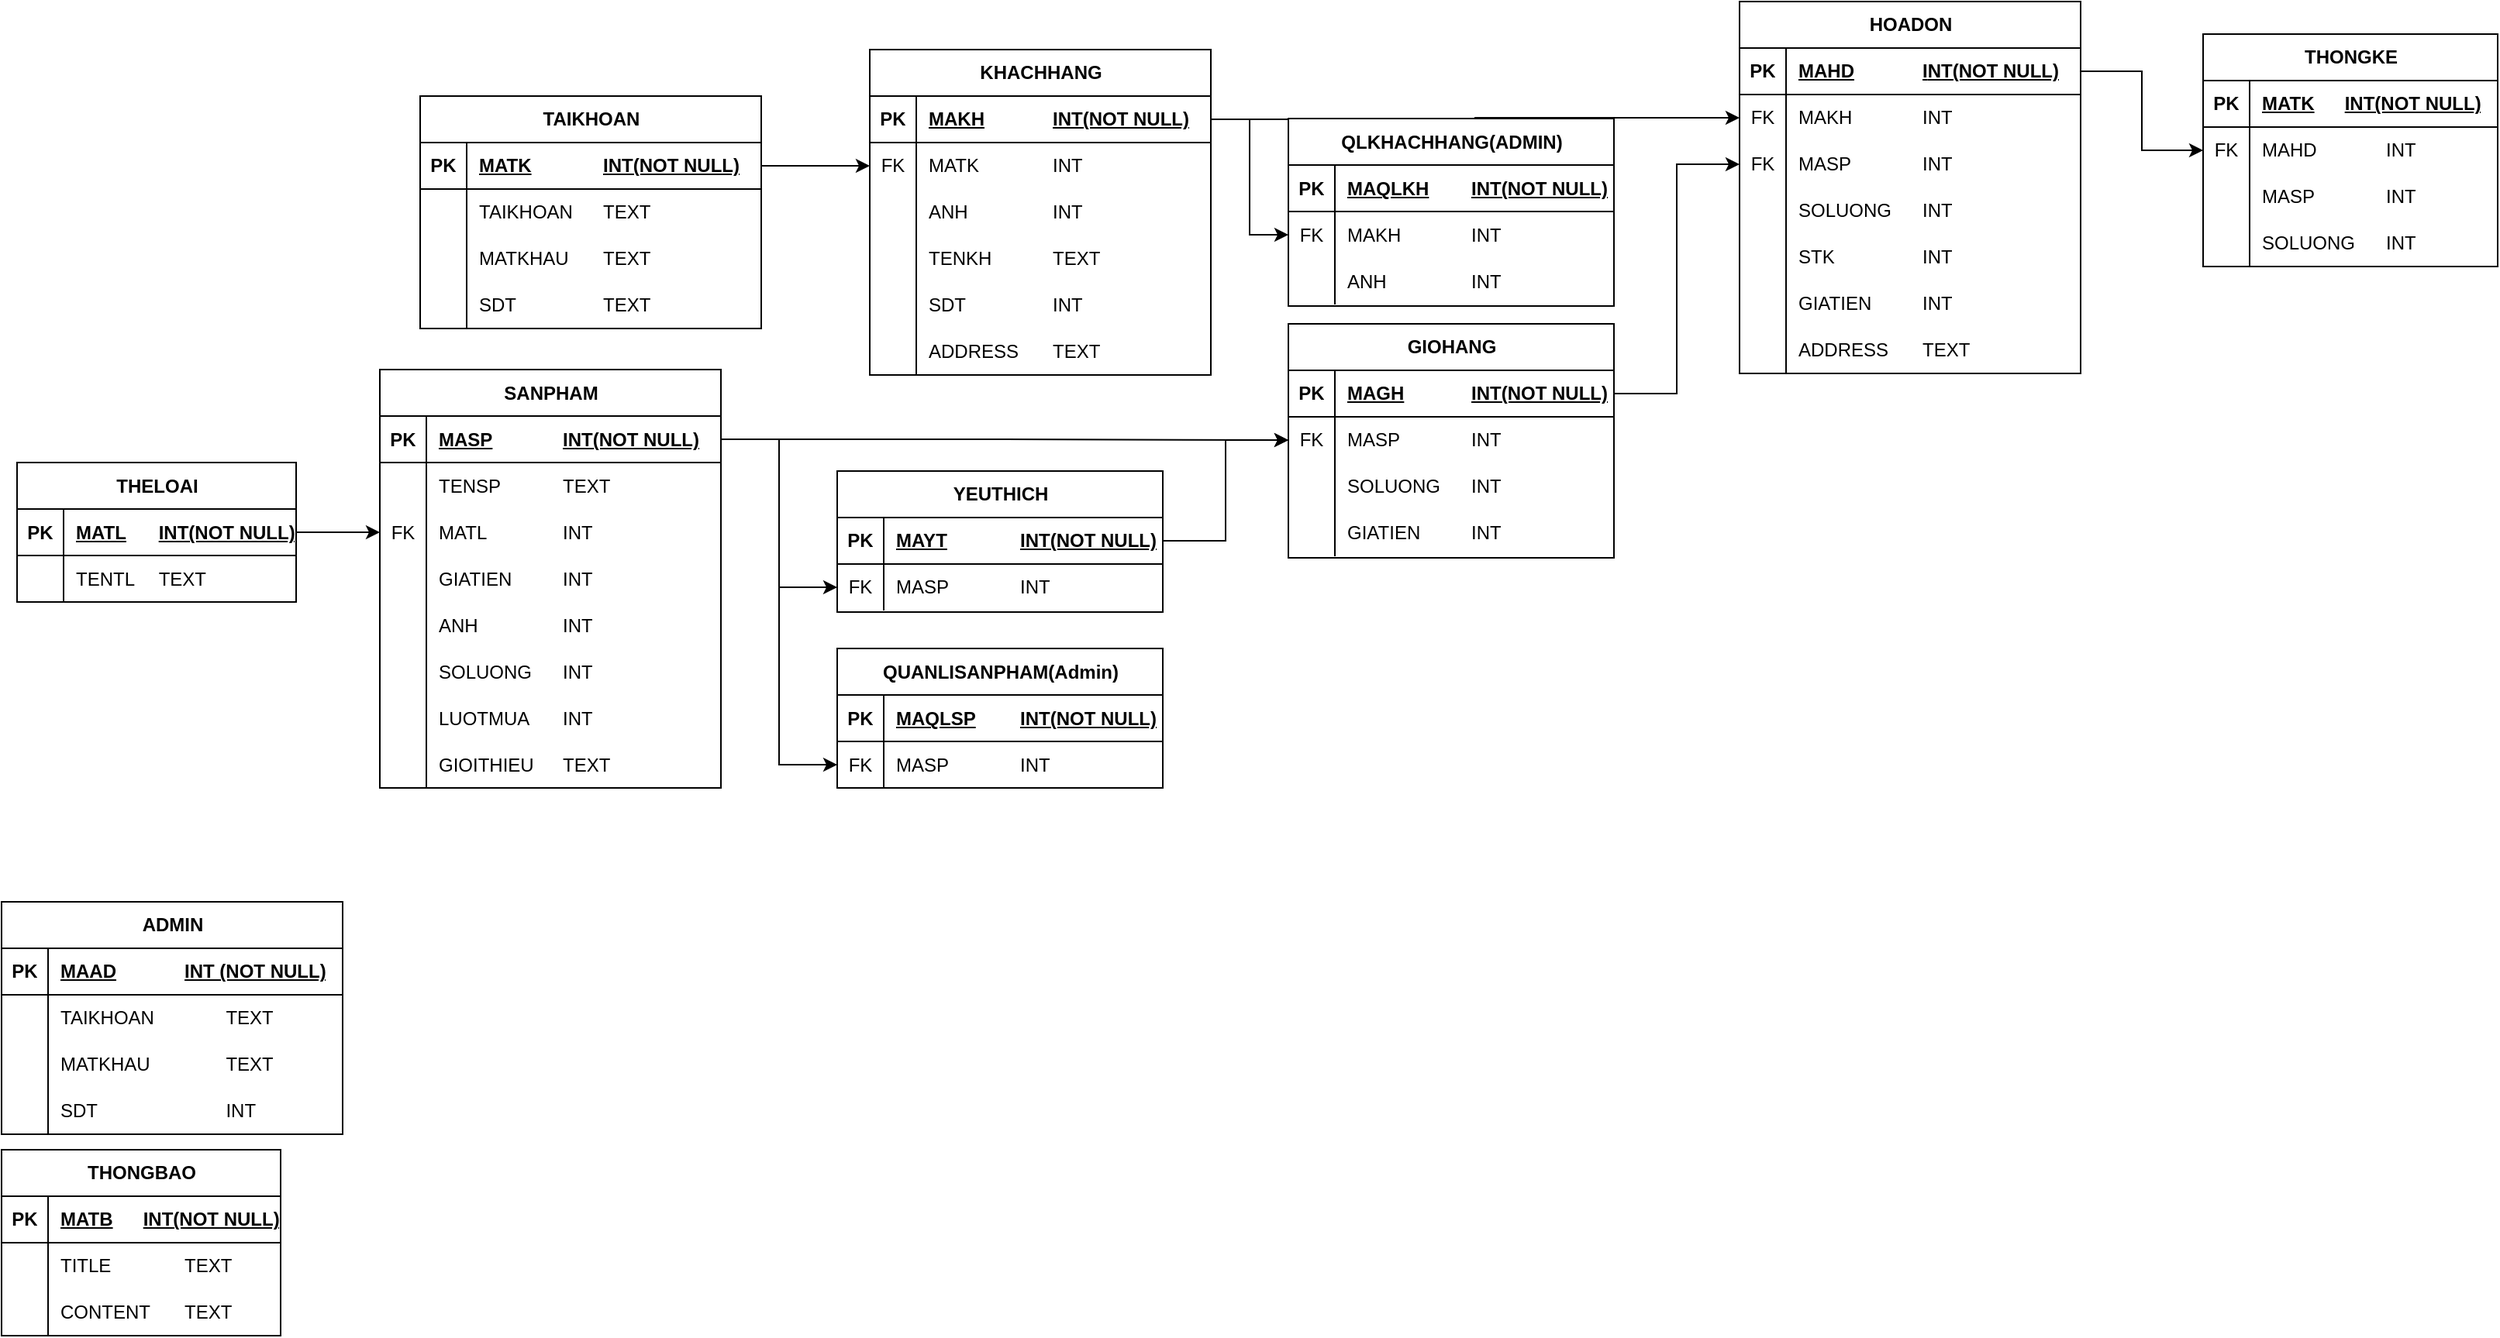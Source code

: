 <mxfile version="22.0.3" type="device">
  <diagram name="Page-1" id="CrUGXwa71W1JJsogK6Z7">
    <mxGraphModel dx="1674" dy="836" grid="1" gridSize="10" guides="1" tooltips="1" connect="1" arrows="1" fold="1" page="1" pageScale="1" pageWidth="850" pageHeight="1100" math="0" shadow="0">
      <root>
        <mxCell id="0" />
        <mxCell id="1" parent="0" />
        <mxCell id="rr_7BFeEcyM77UQFZfHB-1" value="KHACHHANG" style="shape=table;startSize=30;container=1;collapsible=1;childLayout=tableLayout;fixedRows=1;rowLines=0;fontStyle=1;align=center;resizeLast=1;html=1;" parent="1" vertex="1">
          <mxGeometry x="740" y="50" width="220" height="210" as="geometry" />
        </mxCell>
        <mxCell id="rr_7BFeEcyM77UQFZfHB-2" value="" style="shape=tableRow;horizontal=0;startSize=0;swimlaneHead=0;swimlaneBody=0;fillColor=none;collapsible=0;dropTarget=0;points=[[0,0.5],[1,0.5]];portConstraint=eastwest;top=0;left=0;right=0;bottom=1;" parent="rr_7BFeEcyM77UQFZfHB-1" vertex="1">
          <mxGeometry y="30" width="220" height="30" as="geometry" />
        </mxCell>
        <mxCell id="rr_7BFeEcyM77UQFZfHB-3" value="PK" style="shape=partialRectangle;connectable=0;fillColor=none;top=0;left=0;bottom=0;right=0;fontStyle=1;overflow=hidden;whiteSpace=wrap;html=1;" parent="rr_7BFeEcyM77UQFZfHB-2" vertex="1">
          <mxGeometry width="30" height="30" as="geometry">
            <mxRectangle width="30" height="30" as="alternateBounds" />
          </mxGeometry>
        </mxCell>
        <mxCell id="rr_7BFeEcyM77UQFZfHB-4" value="MAKH&lt;span style=&quot;white-space: pre;&quot;&gt;&#x9;&lt;/span&gt;&lt;span style=&quot;white-space: pre;&quot;&gt;&#x9;&lt;/span&gt;INT(NOT NULL)" style="shape=partialRectangle;connectable=0;fillColor=none;top=0;left=0;bottom=0;right=0;align=left;spacingLeft=6;fontStyle=5;overflow=hidden;whiteSpace=wrap;html=1;" parent="rr_7BFeEcyM77UQFZfHB-2" vertex="1">
          <mxGeometry x="30" width="190" height="30" as="geometry">
            <mxRectangle width="190" height="30" as="alternateBounds" />
          </mxGeometry>
        </mxCell>
        <mxCell id="rr_7BFeEcyM77UQFZfHB-5" style="shape=tableRow;horizontal=0;startSize=0;swimlaneHead=0;swimlaneBody=0;fillColor=none;collapsible=0;dropTarget=0;points=[[0,0.5],[1,0.5]];portConstraint=eastwest;top=0;left=0;right=0;bottom=0;" parent="rr_7BFeEcyM77UQFZfHB-1" vertex="1">
          <mxGeometry y="60" width="220" height="30" as="geometry" />
        </mxCell>
        <mxCell id="rr_7BFeEcyM77UQFZfHB-6" value="FK" style="shape=partialRectangle;connectable=0;fillColor=none;top=0;left=0;bottom=0;right=0;editable=1;overflow=hidden;whiteSpace=wrap;html=1;" parent="rr_7BFeEcyM77UQFZfHB-5" vertex="1">
          <mxGeometry width="30" height="30" as="geometry">
            <mxRectangle width="30" height="30" as="alternateBounds" />
          </mxGeometry>
        </mxCell>
        <mxCell id="rr_7BFeEcyM77UQFZfHB-7" value="MATK&lt;span style=&quot;white-space: pre;&quot;&gt;&#x9;&lt;/span&gt;&lt;span style=&quot;white-space: pre;&quot;&gt;&#x9;&lt;/span&gt;INT" style="shape=partialRectangle;connectable=0;fillColor=none;top=0;left=0;bottom=0;right=0;align=left;spacingLeft=6;overflow=hidden;whiteSpace=wrap;html=1;" parent="rr_7BFeEcyM77UQFZfHB-5" vertex="1">
          <mxGeometry x="30" width="190" height="30" as="geometry">
            <mxRectangle width="190" height="30" as="alternateBounds" />
          </mxGeometry>
        </mxCell>
        <mxCell id="lUxivvC47JXNDOlJf3gJ-20" style="shape=tableRow;horizontal=0;startSize=0;swimlaneHead=0;swimlaneBody=0;fillColor=none;collapsible=0;dropTarget=0;points=[[0,0.5],[1,0.5]];portConstraint=eastwest;top=0;left=0;right=0;bottom=0;" vertex="1" parent="rr_7BFeEcyM77UQFZfHB-1">
          <mxGeometry y="90" width="220" height="30" as="geometry" />
        </mxCell>
        <mxCell id="lUxivvC47JXNDOlJf3gJ-21" style="shape=partialRectangle;connectable=0;fillColor=none;top=0;left=0;bottom=0;right=0;editable=1;overflow=hidden;whiteSpace=wrap;html=1;" vertex="1" parent="lUxivvC47JXNDOlJf3gJ-20">
          <mxGeometry width="30" height="30" as="geometry">
            <mxRectangle width="30" height="30" as="alternateBounds" />
          </mxGeometry>
        </mxCell>
        <mxCell id="lUxivvC47JXNDOlJf3gJ-22" value="ANH&lt;span style=&quot;white-space: pre;&quot;&gt;&#x9;&lt;/span&gt;&lt;span style=&quot;white-space: pre;&quot;&gt;&#x9;&lt;/span&gt;INT" style="shape=partialRectangle;connectable=0;fillColor=none;top=0;left=0;bottom=0;right=0;align=left;spacingLeft=6;overflow=hidden;whiteSpace=wrap;html=1;" vertex="1" parent="lUxivvC47JXNDOlJf3gJ-20">
          <mxGeometry x="30" width="190" height="30" as="geometry">
            <mxRectangle width="190" height="30" as="alternateBounds" />
          </mxGeometry>
        </mxCell>
        <mxCell id="rr_7BFeEcyM77UQFZfHB-8" value="" style="shape=tableRow;horizontal=0;startSize=0;swimlaneHead=0;swimlaneBody=0;fillColor=none;collapsible=0;dropTarget=0;points=[[0,0.5],[1,0.5]];portConstraint=eastwest;top=0;left=0;right=0;bottom=0;" parent="rr_7BFeEcyM77UQFZfHB-1" vertex="1">
          <mxGeometry y="120" width="220" height="30" as="geometry" />
        </mxCell>
        <mxCell id="rr_7BFeEcyM77UQFZfHB-9" value="" style="shape=partialRectangle;connectable=0;fillColor=none;top=0;left=0;bottom=0;right=0;editable=1;overflow=hidden;whiteSpace=wrap;html=1;" parent="rr_7BFeEcyM77UQFZfHB-8" vertex="1">
          <mxGeometry width="30" height="30" as="geometry">
            <mxRectangle width="30" height="30" as="alternateBounds" />
          </mxGeometry>
        </mxCell>
        <mxCell id="rr_7BFeEcyM77UQFZfHB-10" value="TENKH&lt;span style=&quot;white-space: pre;&quot;&gt;&#x9;&lt;/span&gt;&lt;span style=&quot;white-space: pre;&quot;&gt;&#x9;&lt;/span&gt;TEXT" style="shape=partialRectangle;connectable=0;fillColor=none;top=0;left=0;bottom=0;right=0;align=left;spacingLeft=6;overflow=hidden;whiteSpace=wrap;html=1;" parent="rr_7BFeEcyM77UQFZfHB-8" vertex="1">
          <mxGeometry x="30" width="190" height="30" as="geometry">
            <mxRectangle width="190" height="30" as="alternateBounds" />
          </mxGeometry>
        </mxCell>
        <mxCell id="rr_7BFeEcyM77UQFZfHB-14" value="" style="shape=tableRow;horizontal=0;startSize=0;swimlaneHead=0;swimlaneBody=0;fillColor=none;collapsible=0;dropTarget=0;points=[[0,0.5],[1,0.5]];portConstraint=eastwest;top=0;left=0;right=0;bottom=0;" parent="rr_7BFeEcyM77UQFZfHB-1" vertex="1">
          <mxGeometry y="150" width="220" height="30" as="geometry" />
        </mxCell>
        <mxCell id="rr_7BFeEcyM77UQFZfHB-15" value="" style="shape=partialRectangle;connectable=0;fillColor=none;top=0;left=0;bottom=0;right=0;editable=1;overflow=hidden;whiteSpace=wrap;html=1;" parent="rr_7BFeEcyM77UQFZfHB-14" vertex="1">
          <mxGeometry width="30" height="30" as="geometry">
            <mxRectangle width="30" height="30" as="alternateBounds" />
          </mxGeometry>
        </mxCell>
        <mxCell id="rr_7BFeEcyM77UQFZfHB-16" value="SDT&lt;span style=&quot;white-space: pre;&quot;&gt;&#x9;&lt;/span&gt;&lt;span style=&quot;white-space: pre;&quot;&gt;&#x9;&lt;/span&gt;&lt;span style=&quot;white-space: pre;&quot;&gt;&#x9;&lt;/span&gt;INT" style="shape=partialRectangle;connectable=0;fillColor=none;top=0;left=0;bottom=0;right=0;align=left;spacingLeft=6;overflow=hidden;whiteSpace=wrap;html=1;" parent="rr_7BFeEcyM77UQFZfHB-14" vertex="1">
          <mxGeometry x="30" width="190" height="30" as="geometry">
            <mxRectangle width="190" height="30" as="alternateBounds" />
          </mxGeometry>
        </mxCell>
        <mxCell id="OqD20sNZyWTDT0XTPnBL-44" style="shape=tableRow;horizontal=0;startSize=0;swimlaneHead=0;swimlaneBody=0;fillColor=none;collapsible=0;dropTarget=0;points=[[0,0.5],[1,0.5]];portConstraint=eastwest;top=0;left=0;right=0;bottom=0;" parent="rr_7BFeEcyM77UQFZfHB-1" vertex="1">
          <mxGeometry y="180" width="220" height="30" as="geometry" />
        </mxCell>
        <mxCell id="OqD20sNZyWTDT0XTPnBL-45" style="shape=partialRectangle;connectable=0;fillColor=none;top=0;left=0;bottom=0;right=0;editable=1;overflow=hidden;whiteSpace=wrap;html=1;" parent="OqD20sNZyWTDT0XTPnBL-44" vertex="1">
          <mxGeometry width="30" height="30" as="geometry">
            <mxRectangle width="30" height="30" as="alternateBounds" />
          </mxGeometry>
        </mxCell>
        <mxCell id="OqD20sNZyWTDT0XTPnBL-46" value="ADDRESS&lt;span style=&quot;white-space: pre;&quot;&gt;&#x9;&lt;/span&gt;TEXT" style="shape=partialRectangle;connectable=0;fillColor=none;top=0;left=0;bottom=0;right=0;align=left;spacingLeft=6;overflow=hidden;whiteSpace=wrap;html=1;" parent="OqD20sNZyWTDT0XTPnBL-44" vertex="1">
          <mxGeometry x="30" width="190" height="30" as="geometry">
            <mxRectangle width="190" height="30" as="alternateBounds" />
          </mxGeometry>
        </mxCell>
        <mxCell id="rr_7BFeEcyM77UQFZfHB-20" value="TAIKHOAN" style="shape=table;startSize=30;container=1;collapsible=1;childLayout=tableLayout;fixedRows=1;rowLines=0;fontStyle=1;align=center;resizeLast=1;html=1;" parent="1" vertex="1">
          <mxGeometry x="450" y="80" width="220" height="150" as="geometry" />
        </mxCell>
        <mxCell id="rr_7BFeEcyM77UQFZfHB-21" value="" style="shape=tableRow;horizontal=0;startSize=0;swimlaneHead=0;swimlaneBody=0;fillColor=none;collapsible=0;dropTarget=0;points=[[0,0.5],[1,0.5]];portConstraint=eastwest;top=0;left=0;right=0;bottom=1;" parent="rr_7BFeEcyM77UQFZfHB-20" vertex="1">
          <mxGeometry y="30" width="220" height="30" as="geometry" />
        </mxCell>
        <mxCell id="rr_7BFeEcyM77UQFZfHB-22" value="PK" style="shape=partialRectangle;connectable=0;fillColor=none;top=0;left=0;bottom=0;right=0;fontStyle=1;overflow=hidden;whiteSpace=wrap;html=1;" parent="rr_7BFeEcyM77UQFZfHB-21" vertex="1">
          <mxGeometry width="30" height="30" as="geometry">
            <mxRectangle width="30" height="30" as="alternateBounds" />
          </mxGeometry>
        </mxCell>
        <mxCell id="rr_7BFeEcyM77UQFZfHB-23" value="MATK&lt;span style=&quot;white-space: pre;&quot;&gt;&#x9;&lt;/span&gt;&lt;span style=&quot;white-space: pre;&quot;&gt;&#x9;&lt;/span&gt;INT(NOT NULL)" style="shape=partialRectangle;connectable=0;fillColor=none;top=0;left=0;bottom=0;right=0;align=left;spacingLeft=6;fontStyle=5;overflow=hidden;whiteSpace=wrap;html=1;" parent="rr_7BFeEcyM77UQFZfHB-21" vertex="1">
          <mxGeometry x="30" width="190" height="30" as="geometry">
            <mxRectangle width="190" height="30" as="alternateBounds" />
          </mxGeometry>
        </mxCell>
        <mxCell id="rr_7BFeEcyM77UQFZfHB-24" value="" style="shape=tableRow;horizontal=0;startSize=0;swimlaneHead=0;swimlaneBody=0;fillColor=none;collapsible=0;dropTarget=0;points=[[0,0.5],[1,0.5]];portConstraint=eastwest;top=0;left=0;right=0;bottom=0;" parent="rr_7BFeEcyM77UQFZfHB-20" vertex="1">
          <mxGeometry y="60" width="220" height="30" as="geometry" />
        </mxCell>
        <mxCell id="rr_7BFeEcyM77UQFZfHB-25" value="" style="shape=partialRectangle;connectable=0;fillColor=none;top=0;left=0;bottom=0;right=0;editable=1;overflow=hidden;whiteSpace=wrap;html=1;" parent="rr_7BFeEcyM77UQFZfHB-24" vertex="1">
          <mxGeometry width="30" height="30" as="geometry">
            <mxRectangle width="30" height="30" as="alternateBounds" />
          </mxGeometry>
        </mxCell>
        <mxCell id="rr_7BFeEcyM77UQFZfHB-26" value="TAIKHOAN&lt;span style=&quot;white-space: pre;&quot;&gt;&#x9;&lt;/span&gt;TEXT" style="shape=partialRectangle;connectable=0;fillColor=none;top=0;left=0;bottom=0;right=0;align=left;spacingLeft=6;overflow=hidden;whiteSpace=wrap;html=1;" parent="rr_7BFeEcyM77UQFZfHB-24" vertex="1">
          <mxGeometry x="30" width="190" height="30" as="geometry">
            <mxRectangle width="190" height="30" as="alternateBounds" />
          </mxGeometry>
        </mxCell>
        <mxCell id="rr_7BFeEcyM77UQFZfHB-27" value="" style="shape=tableRow;horizontal=0;startSize=0;swimlaneHead=0;swimlaneBody=0;fillColor=none;collapsible=0;dropTarget=0;points=[[0,0.5],[1,0.5]];portConstraint=eastwest;top=0;left=0;right=0;bottom=0;" parent="rr_7BFeEcyM77UQFZfHB-20" vertex="1">
          <mxGeometry y="90" width="220" height="30" as="geometry" />
        </mxCell>
        <mxCell id="rr_7BFeEcyM77UQFZfHB-28" value="" style="shape=partialRectangle;connectable=0;fillColor=none;top=0;left=0;bottom=0;right=0;editable=1;overflow=hidden;whiteSpace=wrap;html=1;" parent="rr_7BFeEcyM77UQFZfHB-27" vertex="1">
          <mxGeometry width="30" height="30" as="geometry">
            <mxRectangle width="30" height="30" as="alternateBounds" />
          </mxGeometry>
        </mxCell>
        <mxCell id="rr_7BFeEcyM77UQFZfHB-29" value="MATKHAU&lt;span style=&quot;white-space: pre;&quot;&gt;&#x9;&lt;/span&gt;TEXT" style="shape=partialRectangle;connectable=0;fillColor=none;top=0;left=0;bottom=0;right=0;align=left;spacingLeft=6;overflow=hidden;whiteSpace=wrap;html=1;" parent="rr_7BFeEcyM77UQFZfHB-27" vertex="1">
          <mxGeometry x="30" width="190" height="30" as="geometry">
            <mxRectangle width="190" height="30" as="alternateBounds" />
          </mxGeometry>
        </mxCell>
        <mxCell id="rr_7BFeEcyM77UQFZfHB-30" value="" style="shape=tableRow;horizontal=0;startSize=0;swimlaneHead=0;swimlaneBody=0;fillColor=none;collapsible=0;dropTarget=0;points=[[0,0.5],[1,0.5]];portConstraint=eastwest;top=0;left=0;right=0;bottom=0;" parent="rr_7BFeEcyM77UQFZfHB-20" vertex="1">
          <mxGeometry y="120" width="220" height="30" as="geometry" />
        </mxCell>
        <mxCell id="rr_7BFeEcyM77UQFZfHB-31" value="" style="shape=partialRectangle;connectable=0;fillColor=none;top=0;left=0;bottom=0;right=0;editable=1;overflow=hidden;whiteSpace=wrap;html=1;" parent="rr_7BFeEcyM77UQFZfHB-30" vertex="1">
          <mxGeometry width="30" height="30" as="geometry">
            <mxRectangle width="30" height="30" as="alternateBounds" />
          </mxGeometry>
        </mxCell>
        <mxCell id="rr_7BFeEcyM77UQFZfHB-32" value="SDT&lt;span style=&quot;white-space: pre;&quot;&gt;&#x9;&lt;/span&gt;&lt;span style=&quot;white-space: pre;&quot;&gt;&#x9;&lt;/span&gt;&lt;span style=&quot;white-space: pre;&quot;&gt;&#x9;&lt;/span&gt;TEXT" style="shape=partialRectangle;connectable=0;fillColor=none;top=0;left=0;bottom=0;right=0;align=left;spacingLeft=6;overflow=hidden;whiteSpace=wrap;html=1;" parent="rr_7BFeEcyM77UQFZfHB-30" vertex="1">
          <mxGeometry x="30" width="190" height="30" as="geometry">
            <mxRectangle width="190" height="30" as="alternateBounds" />
          </mxGeometry>
        </mxCell>
        <mxCell id="rr_7BFeEcyM77UQFZfHB-33" style="edgeStyle=orthogonalEdgeStyle;rounded=0;orthogonalLoop=1;jettySize=auto;html=1;exitX=1;exitY=0.5;exitDx=0;exitDy=0;entryX=0;entryY=0.5;entryDx=0;entryDy=0;" parent="1" source="rr_7BFeEcyM77UQFZfHB-21" target="rr_7BFeEcyM77UQFZfHB-5" edge="1">
          <mxGeometry relative="1" as="geometry" />
        </mxCell>
        <mxCell id="rr_7BFeEcyM77UQFZfHB-34" value="ADMIN" style="shape=table;startSize=30;container=1;collapsible=1;childLayout=tableLayout;fixedRows=1;rowLines=0;fontStyle=1;align=center;resizeLast=1;html=1;" parent="1" vertex="1">
          <mxGeometry x="180" y="600" width="220" height="150" as="geometry" />
        </mxCell>
        <mxCell id="rr_7BFeEcyM77UQFZfHB-35" value="" style="shape=tableRow;horizontal=0;startSize=0;swimlaneHead=0;swimlaneBody=0;fillColor=none;collapsible=0;dropTarget=0;points=[[0,0.5],[1,0.5]];portConstraint=eastwest;top=0;left=0;right=0;bottom=1;" parent="rr_7BFeEcyM77UQFZfHB-34" vertex="1">
          <mxGeometry y="30" width="220" height="30" as="geometry" />
        </mxCell>
        <mxCell id="rr_7BFeEcyM77UQFZfHB-36" value="PK" style="shape=partialRectangle;connectable=0;fillColor=none;top=0;left=0;bottom=0;right=0;fontStyle=1;overflow=hidden;whiteSpace=wrap;html=1;" parent="rr_7BFeEcyM77UQFZfHB-35" vertex="1">
          <mxGeometry width="30" height="30" as="geometry">
            <mxRectangle width="30" height="30" as="alternateBounds" />
          </mxGeometry>
        </mxCell>
        <mxCell id="rr_7BFeEcyM77UQFZfHB-37" value="MAAD&lt;span style=&quot;white-space: pre;&quot;&gt;&#x9;&lt;/span&gt;&lt;span style=&quot;white-space: pre;&quot;&gt;&#x9;&lt;/span&gt;INT (NOT NULL)" style="shape=partialRectangle;connectable=0;fillColor=none;top=0;left=0;bottom=0;right=0;align=left;spacingLeft=6;fontStyle=5;overflow=hidden;whiteSpace=wrap;html=1;" parent="rr_7BFeEcyM77UQFZfHB-35" vertex="1">
          <mxGeometry x="30" width="190" height="30" as="geometry">
            <mxRectangle width="190" height="30" as="alternateBounds" />
          </mxGeometry>
        </mxCell>
        <mxCell id="rr_7BFeEcyM77UQFZfHB-38" value="" style="shape=tableRow;horizontal=0;startSize=0;swimlaneHead=0;swimlaneBody=0;fillColor=none;collapsible=0;dropTarget=0;points=[[0,0.5],[1,0.5]];portConstraint=eastwest;top=0;left=0;right=0;bottom=0;" parent="rr_7BFeEcyM77UQFZfHB-34" vertex="1">
          <mxGeometry y="60" width="220" height="30" as="geometry" />
        </mxCell>
        <mxCell id="rr_7BFeEcyM77UQFZfHB-39" value="" style="shape=partialRectangle;connectable=0;fillColor=none;top=0;left=0;bottom=0;right=0;editable=1;overflow=hidden;whiteSpace=wrap;html=1;" parent="rr_7BFeEcyM77UQFZfHB-38" vertex="1">
          <mxGeometry width="30" height="30" as="geometry">
            <mxRectangle width="30" height="30" as="alternateBounds" />
          </mxGeometry>
        </mxCell>
        <mxCell id="rr_7BFeEcyM77UQFZfHB-40" value="TAIKHOAN&lt;span style=&quot;white-space: pre;&quot;&gt;&#x9;&lt;/span&gt;&lt;span style=&quot;white-space: pre;&quot;&gt;&#x9;&lt;/span&gt;TEXT" style="shape=partialRectangle;connectable=0;fillColor=none;top=0;left=0;bottom=0;right=0;align=left;spacingLeft=6;overflow=hidden;whiteSpace=wrap;html=1;" parent="rr_7BFeEcyM77UQFZfHB-38" vertex="1">
          <mxGeometry x="30" width="190" height="30" as="geometry">
            <mxRectangle width="190" height="30" as="alternateBounds" />
          </mxGeometry>
        </mxCell>
        <mxCell id="rr_7BFeEcyM77UQFZfHB-41" value="" style="shape=tableRow;horizontal=0;startSize=0;swimlaneHead=0;swimlaneBody=0;fillColor=none;collapsible=0;dropTarget=0;points=[[0,0.5],[1,0.5]];portConstraint=eastwest;top=0;left=0;right=0;bottom=0;" parent="rr_7BFeEcyM77UQFZfHB-34" vertex="1">
          <mxGeometry y="90" width="220" height="30" as="geometry" />
        </mxCell>
        <mxCell id="rr_7BFeEcyM77UQFZfHB-42" value="" style="shape=partialRectangle;connectable=0;fillColor=none;top=0;left=0;bottom=0;right=0;editable=1;overflow=hidden;whiteSpace=wrap;html=1;" parent="rr_7BFeEcyM77UQFZfHB-41" vertex="1">
          <mxGeometry width="30" height="30" as="geometry">
            <mxRectangle width="30" height="30" as="alternateBounds" />
          </mxGeometry>
        </mxCell>
        <mxCell id="rr_7BFeEcyM77UQFZfHB-43" value="MATKHAU&lt;span style=&quot;white-space: pre;&quot;&gt;&#x9;&lt;/span&gt;&lt;span style=&quot;white-space: pre;&quot;&gt;&#x9;&lt;/span&gt;TEXT" style="shape=partialRectangle;connectable=0;fillColor=none;top=0;left=0;bottom=0;right=0;align=left;spacingLeft=6;overflow=hidden;whiteSpace=wrap;html=1;" parent="rr_7BFeEcyM77UQFZfHB-41" vertex="1">
          <mxGeometry x="30" width="190" height="30" as="geometry">
            <mxRectangle width="190" height="30" as="alternateBounds" />
          </mxGeometry>
        </mxCell>
        <mxCell id="rr_7BFeEcyM77UQFZfHB-44" value="" style="shape=tableRow;horizontal=0;startSize=0;swimlaneHead=0;swimlaneBody=0;fillColor=none;collapsible=0;dropTarget=0;points=[[0,0.5],[1,0.5]];portConstraint=eastwest;top=0;left=0;right=0;bottom=0;" parent="rr_7BFeEcyM77UQFZfHB-34" vertex="1">
          <mxGeometry y="120" width="220" height="30" as="geometry" />
        </mxCell>
        <mxCell id="rr_7BFeEcyM77UQFZfHB-45" value="" style="shape=partialRectangle;connectable=0;fillColor=none;top=0;left=0;bottom=0;right=0;editable=1;overflow=hidden;whiteSpace=wrap;html=1;" parent="rr_7BFeEcyM77UQFZfHB-44" vertex="1">
          <mxGeometry width="30" height="30" as="geometry">
            <mxRectangle width="30" height="30" as="alternateBounds" />
          </mxGeometry>
        </mxCell>
        <mxCell id="rr_7BFeEcyM77UQFZfHB-46" value="SDT&lt;span style=&quot;white-space: pre;&quot;&gt;&#x9;&lt;/span&gt;&lt;span style=&quot;white-space: pre;&quot;&gt;&#x9;&lt;/span&gt;&lt;span style=&quot;white-space: pre;&quot;&gt;&#x9;&lt;/span&gt;&lt;span style=&quot;white-space: pre;&quot;&gt;&#x9;&lt;/span&gt;&lt;span style=&quot;white-space: pre;&quot;&gt;I&lt;/span&gt;NT" style="shape=partialRectangle;connectable=0;fillColor=none;top=0;left=0;bottom=0;right=0;align=left;spacingLeft=6;overflow=hidden;whiteSpace=wrap;html=1;" parent="rr_7BFeEcyM77UQFZfHB-44" vertex="1">
          <mxGeometry x="30" width="190" height="30" as="geometry">
            <mxRectangle width="190" height="30" as="alternateBounds" />
          </mxGeometry>
        </mxCell>
        <mxCell id="rr_7BFeEcyM77UQFZfHB-47" value="GIOHANG" style="shape=table;startSize=30;container=1;collapsible=1;childLayout=tableLayout;fixedRows=1;rowLines=0;fontStyle=1;align=center;resizeLast=1;html=1;" parent="1" vertex="1">
          <mxGeometry x="1010" y="227" width="210" height="151" as="geometry" />
        </mxCell>
        <mxCell id="rr_7BFeEcyM77UQFZfHB-48" value="" style="shape=tableRow;horizontal=0;startSize=0;swimlaneHead=0;swimlaneBody=0;fillColor=none;collapsible=0;dropTarget=0;points=[[0,0.5],[1,0.5]];portConstraint=eastwest;top=0;left=0;right=0;bottom=1;" parent="rr_7BFeEcyM77UQFZfHB-47" vertex="1">
          <mxGeometry y="30" width="210" height="30" as="geometry" />
        </mxCell>
        <mxCell id="rr_7BFeEcyM77UQFZfHB-49" value="PK" style="shape=partialRectangle;connectable=0;fillColor=none;top=0;left=0;bottom=0;right=0;fontStyle=1;overflow=hidden;whiteSpace=wrap;html=1;" parent="rr_7BFeEcyM77UQFZfHB-48" vertex="1">
          <mxGeometry width="30" height="30" as="geometry">
            <mxRectangle width="30" height="30" as="alternateBounds" />
          </mxGeometry>
        </mxCell>
        <mxCell id="rr_7BFeEcyM77UQFZfHB-50" value="MAGH&lt;span style=&quot;white-space: pre;&quot;&gt;&#x9;&lt;/span&gt;&lt;span style=&quot;white-space: pre;&quot;&gt;&#x9;&lt;/span&gt;INT(NOT NULL)" style="shape=partialRectangle;connectable=0;fillColor=none;top=0;left=0;bottom=0;right=0;align=left;spacingLeft=6;fontStyle=5;overflow=hidden;whiteSpace=wrap;html=1;" parent="rr_7BFeEcyM77UQFZfHB-48" vertex="1">
          <mxGeometry x="30" width="180" height="30" as="geometry">
            <mxRectangle width="180" height="30" as="alternateBounds" />
          </mxGeometry>
        </mxCell>
        <mxCell id="rr_7BFeEcyM77UQFZfHB-51" value="" style="shape=tableRow;horizontal=0;startSize=0;swimlaneHead=0;swimlaneBody=0;fillColor=none;collapsible=0;dropTarget=0;points=[[0,0.5],[1,0.5]];portConstraint=eastwest;top=0;left=0;right=0;bottom=0;" parent="rr_7BFeEcyM77UQFZfHB-47" vertex="1">
          <mxGeometry y="60" width="210" height="30" as="geometry" />
        </mxCell>
        <mxCell id="rr_7BFeEcyM77UQFZfHB-52" value="FK" style="shape=partialRectangle;connectable=0;fillColor=none;top=0;left=0;bottom=0;right=0;editable=1;overflow=hidden;whiteSpace=wrap;html=1;" parent="rr_7BFeEcyM77UQFZfHB-51" vertex="1">
          <mxGeometry width="30" height="30" as="geometry">
            <mxRectangle width="30" height="30" as="alternateBounds" />
          </mxGeometry>
        </mxCell>
        <mxCell id="rr_7BFeEcyM77UQFZfHB-53" value="MASP&lt;span style=&quot;white-space: pre;&quot;&gt;&#x9;&lt;/span&gt;&lt;span style=&quot;white-space: pre;&quot;&gt;&#x9;&lt;/span&gt;INT" style="shape=partialRectangle;connectable=0;fillColor=none;top=0;left=0;bottom=0;right=0;align=left;spacingLeft=6;overflow=hidden;whiteSpace=wrap;html=1;" parent="rr_7BFeEcyM77UQFZfHB-51" vertex="1">
          <mxGeometry x="30" width="180" height="30" as="geometry">
            <mxRectangle width="180" height="30" as="alternateBounds" />
          </mxGeometry>
        </mxCell>
        <mxCell id="rr_7BFeEcyM77UQFZfHB-54" value="" style="shape=tableRow;horizontal=0;startSize=0;swimlaneHead=0;swimlaneBody=0;fillColor=none;collapsible=0;dropTarget=0;points=[[0,0.5],[1,0.5]];portConstraint=eastwest;top=0;left=0;right=0;bottom=0;" parent="rr_7BFeEcyM77UQFZfHB-47" vertex="1">
          <mxGeometry y="90" width="210" height="30" as="geometry" />
        </mxCell>
        <mxCell id="rr_7BFeEcyM77UQFZfHB-55" value="" style="shape=partialRectangle;connectable=0;fillColor=none;top=0;left=0;bottom=0;right=0;editable=1;overflow=hidden;whiteSpace=wrap;html=1;" parent="rr_7BFeEcyM77UQFZfHB-54" vertex="1">
          <mxGeometry width="30" height="30" as="geometry">
            <mxRectangle width="30" height="30" as="alternateBounds" />
          </mxGeometry>
        </mxCell>
        <mxCell id="rr_7BFeEcyM77UQFZfHB-56" value="SOLUONG&lt;span style=&quot;white-space: pre;&quot;&gt;&#x9;&lt;/span&gt;INT" style="shape=partialRectangle;connectable=0;fillColor=none;top=0;left=0;bottom=0;right=0;align=left;spacingLeft=6;overflow=hidden;whiteSpace=wrap;html=1;" parent="rr_7BFeEcyM77UQFZfHB-54" vertex="1">
          <mxGeometry x="30" width="180" height="30" as="geometry">
            <mxRectangle width="180" height="30" as="alternateBounds" />
          </mxGeometry>
        </mxCell>
        <mxCell id="rr_7BFeEcyM77UQFZfHB-57" style="shape=tableRow;horizontal=0;startSize=0;swimlaneHead=0;swimlaneBody=0;fillColor=none;collapsible=0;dropTarget=0;points=[[0,0.5],[1,0.5]];portConstraint=eastwest;top=0;left=0;right=0;bottom=0;" parent="rr_7BFeEcyM77UQFZfHB-47" vertex="1">
          <mxGeometry y="120" width="210" height="30" as="geometry" />
        </mxCell>
        <mxCell id="rr_7BFeEcyM77UQFZfHB-58" style="shape=partialRectangle;connectable=0;fillColor=none;top=0;left=0;bottom=0;right=0;editable=1;overflow=hidden;whiteSpace=wrap;html=1;" parent="rr_7BFeEcyM77UQFZfHB-57" vertex="1">
          <mxGeometry width="30" height="30" as="geometry">
            <mxRectangle width="30" height="30" as="alternateBounds" />
          </mxGeometry>
        </mxCell>
        <mxCell id="rr_7BFeEcyM77UQFZfHB-59" value="GIATIEN&lt;span style=&quot;white-space: pre;&quot;&gt;&#x9;&lt;/span&gt;&lt;span style=&quot;white-space: pre;&quot;&gt;&#x9;&lt;/span&gt;INT" style="shape=partialRectangle;connectable=0;fillColor=none;top=0;left=0;bottom=0;right=0;align=left;spacingLeft=6;overflow=hidden;whiteSpace=wrap;html=1;" parent="rr_7BFeEcyM77UQFZfHB-57" vertex="1">
          <mxGeometry x="30" width="180" height="30" as="geometry">
            <mxRectangle width="180" height="30" as="alternateBounds" />
          </mxGeometry>
        </mxCell>
        <mxCell id="rr_7BFeEcyM77UQFZfHB-60" value="SANPHAM" style="shape=table;startSize=30;container=1;collapsible=1;childLayout=tableLayout;fixedRows=1;rowLines=0;fontStyle=1;align=center;resizeLast=1;html=1;" parent="1" vertex="1">
          <mxGeometry x="424" y="256.5" width="220" height="270" as="geometry" />
        </mxCell>
        <mxCell id="rr_7BFeEcyM77UQFZfHB-61" value="" style="shape=tableRow;horizontal=0;startSize=0;swimlaneHead=0;swimlaneBody=0;fillColor=none;collapsible=0;dropTarget=0;points=[[0,0.5],[1,0.5]];portConstraint=eastwest;top=0;left=0;right=0;bottom=1;" parent="rr_7BFeEcyM77UQFZfHB-60" vertex="1">
          <mxGeometry y="30" width="220" height="30" as="geometry" />
        </mxCell>
        <mxCell id="rr_7BFeEcyM77UQFZfHB-62" value="PK" style="shape=partialRectangle;connectable=0;fillColor=none;top=0;left=0;bottom=0;right=0;fontStyle=1;overflow=hidden;whiteSpace=wrap;html=1;" parent="rr_7BFeEcyM77UQFZfHB-61" vertex="1">
          <mxGeometry width="30" height="30" as="geometry">
            <mxRectangle width="30" height="30" as="alternateBounds" />
          </mxGeometry>
        </mxCell>
        <mxCell id="rr_7BFeEcyM77UQFZfHB-63" value="MASP&lt;span style=&quot;white-space: pre;&quot;&gt;&#x9;&lt;/span&gt;&lt;span style=&quot;white-space: pre;&quot;&gt;&#x9;&lt;/span&gt;INT(NOT NULL)" style="shape=partialRectangle;connectable=0;fillColor=none;top=0;left=0;bottom=0;right=0;align=left;spacingLeft=6;fontStyle=5;overflow=hidden;whiteSpace=wrap;html=1;" parent="rr_7BFeEcyM77UQFZfHB-61" vertex="1">
          <mxGeometry x="30" width="190" height="30" as="geometry">
            <mxRectangle width="190" height="30" as="alternateBounds" />
          </mxGeometry>
        </mxCell>
        <mxCell id="rr_7BFeEcyM77UQFZfHB-64" value="" style="shape=tableRow;horizontal=0;startSize=0;swimlaneHead=0;swimlaneBody=0;fillColor=none;collapsible=0;dropTarget=0;points=[[0,0.5],[1,0.5]];portConstraint=eastwest;top=0;left=0;right=0;bottom=0;" parent="rr_7BFeEcyM77UQFZfHB-60" vertex="1">
          <mxGeometry y="60" width="220" height="30" as="geometry" />
        </mxCell>
        <mxCell id="rr_7BFeEcyM77UQFZfHB-65" value="" style="shape=partialRectangle;connectable=0;fillColor=none;top=0;left=0;bottom=0;right=0;editable=1;overflow=hidden;whiteSpace=wrap;html=1;" parent="rr_7BFeEcyM77UQFZfHB-64" vertex="1">
          <mxGeometry width="30" height="30" as="geometry">
            <mxRectangle width="30" height="30" as="alternateBounds" />
          </mxGeometry>
        </mxCell>
        <mxCell id="rr_7BFeEcyM77UQFZfHB-66" value="TENSP&lt;span style=&quot;white-space: pre;&quot;&gt;&#x9;&lt;/span&gt;&lt;span style=&quot;white-space: pre;&quot;&gt;&#x9;&lt;/span&gt;TEXT" style="shape=partialRectangle;connectable=0;fillColor=none;top=0;left=0;bottom=0;right=0;align=left;spacingLeft=6;overflow=hidden;whiteSpace=wrap;html=1;" parent="rr_7BFeEcyM77UQFZfHB-64" vertex="1">
          <mxGeometry x="30" width="190" height="30" as="geometry">
            <mxRectangle width="190" height="30" as="alternateBounds" />
          </mxGeometry>
        </mxCell>
        <mxCell id="OqD20sNZyWTDT0XTPnBL-1" style="shape=tableRow;horizontal=0;startSize=0;swimlaneHead=0;swimlaneBody=0;fillColor=none;collapsible=0;dropTarget=0;points=[[0,0.5],[1,0.5]];portConstraint=eastwest;top=0;left=0;right=0;bottom=0;" parent="rr_7BFeEcyM77UQFZfHB-60" vertex="1">
          <mxGeometry y="90" width="220" height="30" as="geometry" />
        </mxCell>
        <mxCell id="OqD20sNZyWTDT0XTPnBL-2" value="FK" style="shape=partialRectangle;connectable=0;fillColor=none;top=0;left=0;bottom=0;right=0;editable=1;overflow=hidden;whiteSpace=wrap;html=1;" parent="OqD20sNZyWTDT0XTPnBL-1" vertex="1">
          <mxGeometry width="30" height="30" as="geometry">
            <mxRectangle width="30" height="30" as="alternateBounds" />
          </mxGeometry>
        </mxCell>
        <mxCell id="OqD20sNZyWTDT0XTPnBL-3" value="MATL&lt;span style=&quot;white-space: pre;&quot;&gt;&#x9;&lt;/span&gt;&lt;span style=&quot;white-space: pre;&quot;&gt;&#x9;&lt;/span&gt;INT" style="shape=partialRectangle;connectable=0;fillColor=none;top=0;left=0;bottom=0;right=0;align=left;spacingLeft=6;overflow=hidden;whiteSpace=wrap;html=1;" parent="OqD20sNZyWTDT0XTPnBL-1" vertex="1">
          <mxGeometry x="30" width="190" height="30" as="geometry">
            <mxRectangle width="190" height="30" as="alternateBounds" />
          </mxGeometry>
        </mxCell>
        <mxCell id="rr_7BFeEcyM77UQFZfHB-67" value="" style="shape=tableRow;horizontal=0;startSize=0;swimlaneHead=0;swimlaneBody=0;fillColor=none;collapsible=0;dropTarget=0;points=[[0,0.5],[1,0.5]];portConstraint=eastwest;top=0;left=0;right=0;bottom=0;" parent="rr_7BFeEcyM77UQFZfHB-60" vertex="1">
          <mxGeometry y="120" width="220" height="30" as="geometry" />
        </mxCell>
        <mxCell id="rr_7BFeEcyM77UQFZfHB-68" value="" style="shape=partialRectangle;connectable=0;fillColor=none;top=0;left=0;bottom=0;right=0;editable=1;overflow=hidden;whiteSpace=wrap;html=1;" parent="rr_7BFeEcyM77UQFZfHB-67" vertex="1">
          <mxGeometry width="30" height="30" as="geometry">
            <mxRectangle width="30" height="30" as="alternateBounds" />
          </mxGeometry>
        </mxCell>
        <mxCell id="rr_7BFeEcyM77UQFZfHB-69" value="GIATIEN&lt;span style=&quot;white-space: pre;&quot;&gt;&#x9;&lt;span style=&quot;white-space: pre;&quot;&gt;&#x9;&lt;/span&gt;&lt;/span&gt;INT" style="shape=partialRectangle;connectable=0;fillColor=none;top=0;left=0;bottom=0;right=0;align=left;spacingLeft=6;overflow=hidden;whiteSpace=wrap;html=1;" parent="rr_7BFeEcyM77UQFZfHB-67" vertex="1">
          <mxGeometry x="30" width="190" height="30" as="geometry">
            <mxRectangle width="190" height="30" as="alternateBounds" />
          </mxGeometry>
        </mxCell>
        <mxCell id="eD8b_DgxCmJf17Ry52zP-5" style="shape=tableRow;horizontal=0;startSize=0;swimlaneHead=0;swimlaneBody=0;fillColor=none;collapsible=0;dropTarget=0;points=[[0,0.5],[1,0.5]];portConstraint=eastwest;top=0;left=0;right=0;bottom=0;" parent="rr_7BFeEcyM77UQFZfHB-60" vertex="1">
          <mxGeometry y="150" width="220" height="30" as="geometry" />
        </mxCell>
        <mxCell id="eD8b_DgxCmJf17Ry52zP-6" style="shape=partialRectangle;connectable=0;fillColor=none;top=0;left=0;bottom=0;right=0;editable=1;overflow=hidden;whiteSpace=wrap;html=1;" parent="eD8b_DgxCmJf17Ry52zP-5" vertex="1">
          <mxGeometry width="30" height="30" as="geometry">
            <mxRectangle width="30" height="30" as="alternateBounds" />
          </mxGeometry>
        </mxCell>
        <mxCell id="eD8b_DgxCmJf17Ry52zP-7" value="ANH&lt;span style=&quot;white-space: pre;&quot;&gt;&#x9;&lt;/span&gt;&lt;span style=&quot;white-space: pre;&quot;&gt;&#x9;&lt;/span&gt;INT" style="shape=partialRectangle;connectable=0;fillColor=none;top=0;left=0;bottom=0;right=0;align=left;spacingLeft=6;overflow=hidden;whiteSpace=wrap;html=1;" parent="eD8b_DgxCmJf17Ry52zP-5" vertex="1">
          <mxGeometry x="30" width="190" height="30" as="geometry">
            <mxRectangle width="190" height="30" as="alternateBounds" />
          </mxGeometry>
        </mxCell>
        <mxCell id="rr_7BFeEcyM77UQFZfHB-70" value="" style="shape=tableRow;horizontal=0;startSize=0;swimlaneHead=0;swimlaneBody=0;fillColor=none;collapsible=0;dropTarget=0;points=[[0,0.5],[1,0.5]];portConstraint=eastwest;top=0;left=0;right=0;bottom=0;" parent="rr_7BFeEcyM77UQFZfHB-60" vertex="1">
          <mxGeometry y="180" width="220" height="30" as="geometry" />
        </mxCell>
        <mxCell id="rr_7BFeEcyM77UQFZfHB-71" value="" style="shape=partialRectangle;connectable=0;fillColor=none;top=0;left=0;bottom=0;right=0;editable=1;overflow=hidden;whiteSpace=wrap;html=1;" parent="rr_7BFeEcyM77UQFZfHB-70" vertex="1">
          <mxGeometry width="30" height="30" as="geometry">
            <mxRectangle width="30" height="30" as="alternateBounds" />
          </mxGeometry>
        </mxCell>
        <mxCell id="rr_7BFeEcyM77UQFZfHB-72" value="SOLUONG&lt;span style=&quot;white-space: pre;&quot;&gt;&#x9;&lt;/span&gt;INT" style="shape=partialRectangle;connectable=0;fillColor=none;top=0;left=0;bottom=0;right=0;align=left;spacingLeft=6;overflow=hidden;whiteSpace=wrap;html=1;" parent="rr_7BFeEcyM77UQFZfHB-70" vertex="1">
          <mxGeometry x="30" width="190" height="30" as="geometry">
            <mxRectangle width="190" height="30" as="alternateBounds" />
          </mxGeometry>
        </mxCell>
        <mxCell id="lUxivvC47JXNDOlJf3gJ-14" style="shape=tableRow;horizontal=0;startSize=0;swimlaneHead=0;swimlaneBody=0;fillColor=none;collapsible=0;dropTarget=0;points=[[0,0.5],[1,0.5]];portConstraint=eastwest;top=0;left=0;right=0;bottom=0;" vertex="1" parent="rr_7BFeEcyM77UQFZfHB-60">
          <mxGeometry y="210" width="220" height="30" as="geometry" />
        </mxCell>
        <mxCell id="lUxivvC47JXNDOlJf3gJ-15" style="shape=partialRectangle;connectable=0;fillColor=none;top=0;left=0;bottom=0;right=0;editable=1;overflow=hidden;whiteSpace=wrap;html=1;" vertex="1" parent="lUxivvC47JXNDOlJf3gJ-14">
          <mxGeometry width="30" height="30" as="geometry">
            <mxRectangle width="30" height="30" as="alternateBounds" />
          </mxGeometry>
        </mxCell>
        <mxCell id="lUxivvC47JXNDOlJf3gJ-16" value="LUOTMUA&lt;span style=&quot;white-space: pre;&quot;&gt;&#x9;&lt;/span&gt;INT" style="shape=partialRectangle;connectable=0;fillColor=none;top=0;left=0;bottom=0;right=0;align=left;spacingLeft=6;overflow=hidden;whiteSpace=wrap;html=1;" vertex="1" parent="lUxivvC47JXNDOlJf3gJ-14">
          <mxGeometry x="30" width="190" height="30" as="geometry">
            <mxRectangle width="190" height="30" as="alternateBounds" />
          </mxGeometry>
        </mxCell>
        <mxCell id="rr_7BFeEcyM77UQFZfHB-73" style="shape=tableRow;horizontal=0;startSize=0;swimlaneHead=0;swimlaneBody=0;fillColor=none;collapsible=0;dropTarget=0;points=[[0,0.5],[1,0.5]];portConstraint=eastwest;top=0;left=0;right=0;bottom=0;" parent="rr_7BFeEcyM77UQFZfHB-60" vertex="1">
          <mxGeometry y="240" width="220" height="30" as="geometry" />
        </mxCell>
        <mxCell id="rr_7BFeEcyM77UQFZfHB-74" style="shape=partialRectangle;connectable=0;fillColor=none;top=0;left=0;bottom=0;right=0;editable=1;overflow=hidden;whiteSpace=wrap;html=1;" parent="rr_7BFeEcyM77UQFZfHB-73" vertex="1">
          <mxGeometry width="30" height="30" as="geometry">
            <mxRectangle width="30" height="30" as="alternateBounds" />
          </mxGeometry>
        </mxCell>
        <mxCell id="rr_7BFeEcyM77UQFZfHB-75" value="GIOITHIEU&lt;span style=&quot;white-space: pre;&quot;&gt;&#x9;&lt;/span&gt;TEXT" style="shape=partialRectangle;connectable=0;fillColor=none;top=0;left=0;bottom=0;right=0;align=left;spacingLeft=6;overflow=hidden;whiteSpace=wrap;html=1;" parent="rr_7BFeEcyM77UQFZfHB-73" vertex="1">
          <mxGeometry x="30" width="190" height="30" as="geometry">
            <mxRectangle width="190" height="30" as="alternateBounds" />
          </mxGeometry>
        </mxCell>
        <mxCell id="rr_7BFeEcyM77UQFZfHB-82" style="edgeStyle=orthogonalEdgeStyle;rounded=0;orthogonalLoop=1;jettySize=auto;html=1;exitX=1;exitY=0.5;exitDx=0;exitDy=0;entryX=0;entryY=0.5;entryDx=0;entryDy=0;" parent="1" source="rr_7BFeEcyM77UQFZfHB-61" target="rr_7BFeEcyM77UQFZfHB-51" edge="1">
          <mxGeometry relative="1" as="geometry" />
        </mxCell>
        <mxCell id="rr_7BFeEcyM77UQFZfHB-83" value="HOADON" style="shape=table;startSize=30;container=1;collapsible=1;childLayout=tableLayout;fixedRows=1;rowLines=0;fontStyle=1;align=center;resizeLast=1;html=1;" parent="1" vertex="1">
          <mxGeometry x="1301" y="19" width="220" height="240" as="geometry" />
        </mxCell>
        <mxCell id="rr_7BFeEcyM77UQFZfHB-84" value="" style="shape=tableRow;horizontal=0;startSize=0;swimlaneHead=0;swimlaneBody=0;fillColor=none;collapsible=0;dropTarget=0;points=[[0,0.5],[1,0.5]];portConstraint=eastwest;top=0;left=0;right=0;bottom=1;" parent="rr_7BFeEcyM77UQFZfHB-83" vertex="1">
          <mxGeometry y="30" width="220" height="30" as="geometry" />
        </mxCell>
        <mxCell id="rr_7BFeEcyM77UQFZfHB-85" value="PK" style="shape=partialRectangle;connectable=0;fillColor=none;top=0;left=0;bottom=0;right=0;fontStyle=1;overflow=hidden;whiteSpace=wrap;html=1;" parent="rr_7BFeEcyM77UQFZfHB-84" vertex="1">
          <mxGeometry width="30" height="30" as="geometry">
            <mxRectangle width="30" height="30" as="alternateBounds" />
          </mxGeometry>
        </mxCell>
        <mxCell id="rr_7BFeEcyM77UQFZfHB-86" value="MAHD&lt;span style=&quot;white-space: pre;&quot;&gt;&#x9;&lt;span style=&quot;white-space: pre;&quot;&gt;&#x9;&lt;/span&gt;I&lt;/span&gt;NT(NOT NULL)" style="shape=partialRectangle;connectable=0;fillColor=none;top=0;left=0;bottom=0;right=0;align=left;spacingLeft=6;fontStyle=5;overflow=hidden;whiteSpace=wrap;html=1;" parent="rr_7BFeEcyM77UQFZfHB-84" vertex="1">
          <mxGeometry x="30" width="190" height="30" as="geometry">
            <mxRectangle width="190" height="30" as="alternateBounds" />
          </mxGeometry>
        </mxCell>
        <mxCell id="rr_7BFeEcyM77UQFZfHB-87" value="" style="shape=tableRow;horizontal=0;startSize=0;swimlaneHead=0;swimlaneBody=0;fillColor=none;collapsible=0;dropTarget=0;points=[[0,0.5],[1,0.5]];portConstraint=eastwest;top=0;left=0;right=0;bottom=0;" parent="rr_7BFeEcyM77UQFZfHB-83" vertex="1">
          <mxGeometry y="60" width="220" height="30" as="geometry" />
        </mxCell>
        <mxCell id="rr_7BFeEcyM77UQFZfHB-88" value="FK" style="shape=partialRectangle;connectable=0;fillColor=none;top=0;left=0;bottom=0;right=0;editable=1;overflow=hidden;whiteSpace=wrap;html=1;" parent="rr_7BFeEcyM77UQFZfHB-87" vertex="1">
          <mxGeometry width="30" height="30" as="geometry">
            <mxRectangle width="30" height="30" as="alternateBounds" />
          </mxGeometry>
        </mxCell>
        <mxCell id="rr_7BFeEcyM77UQFZfHB-89" value="MAKH&lt;span style=&quot;white-space: pre;&quot;&gt;&#x9;&lt;span style=&quot;white-space: pre;&quot;&gt;&#x9;&lt;/span&gt;I&lt;/span&gt;NT" style="shape=partialRectangle;connectable=0;fillColor=none;top=0;left=0;bottom=0;right=0;align=left;spacingLeft=6;overflow=hidden;whiteSpace=wrap;html=1;" parent="rr_7BFeEcyM77UQFZfHB-87" vertex="1">
          <mxGeometry x="30" width="190" height="30" as="geometry">
            <mxRectangle width="190" height="30" as="alternateBounds" />
          </mxGeometry>
        </mxCell>
        <mxCell id="rr_7BFeEcyM77UQFZfHB-90" value="" style="shape=tableRow;horizontal=0;startSize=0;swimlaneHead=0;swimlaneBody=0;fillColor=none;collapsible=0;dropTarget=0;points=[[0,0.5],[1,0.5]];portConstraint=eastwest;top=0;left=0;right=0;bottom=0;" parent="rr_7BFeEcyM77UQFZfHB-83" vertex="1">
          <mxGeometry y="90" width="220" height="30" as="geometry" />
        </mxCell>
        <mxCell id="rr_7BFeEcyM77UQFZfHB-91" value="FK" style="shape=partialRectangle;connectable=0;fillColor=none;top=0;left=0;bottom=0;right=0;editable=1;overflow=hidden;whiteSpace=wrap;html=1;" parent="rr_7BFeEcyM77UQFZfHB-90" vertex="1">
          <mxGeometry width="30" height="30" as="geometry">
            <mxRectangle width="30" height="30" as="alternateBounds" />
          </mxGeometry>
        </mxCell>
        <mxCell id="rr_7BFeEcyM77UQFZfHB-92" value="MASP&lt;span style=&quot;white-space: pre;&quot;&gt;&#x9;&lt;/span&gt;&lt;span style=&quot;white-space: pre;&quot;&gt;&#x9;&lt;/span&gt;INT" style="shape=partialRectangle;connectable=0;fillColor=none;top=0;left=0;bottom=0;right=0;align=left;spacingLeft=6;overflow=hidden;whiteSpace=wrap;html=1;" parent="rr_7BFeEcyM77UQFZfHB-90" vertex="1">
          <mxGeometry x="30" width="190" height="30" as="geometry">
            <mxRectangle width="190" height="30" as="alternateBounds" />
          </mxGeometry>
        </mxCell>
        <mxCell id="rr_7BFeEcyM77UQFZfHB-93" value="" style="shape=tableRow;horizontal=0;startSize=0;swimlaneHead=0;swimlaneBody=0;fillColor=none;collapsible=0;dropTarget=0;points=[[0,0.5],[1,0.5]];portConstraint=eastwest;top=0;left=0;right=0;bottom=0;" parent="rr_7BFeEcyM77UQFZfHB-83" vertex="1">
          <mxGeometry y="120" width="220" height="30" as="geometry" />
        </mxCell>
        <mxCell id="rr_7BFeEcyM77UQFZfHB-94" value="" style="shape=partialRectangle;connectable=0;fillColor=none;top=0;left=0;bottom=0;right=0;editable=1;overflow=hidden;whiteSpace=wrap;html=1;" parent="rr_7BFeEcyM77UQFZfHB-93" vertex="1">
          <mxGeometry width="30" height="30" as="geometry">
            <mxRectangle width="30" height="30" as="alternateBounds" />
          </mxGeometry>
        </mxCell>
        <mxCell id="rr_7BFeEcyM77UQFZfHB-95" value="SOLUONG&lt;span style=&quot;white-space: pre;&quot;&gt;&#x9;&lt;/span&gt;INT" style="shape=partialRectangle;connectable=0;fillColor=none;top=0;left=0;bottom=0;right=0;align=left;spacingLeft=6;overflow=hidden;whiteSpace=wrap;html=1;" parent="rr_7BFeEcyM77UQFZfHB-93" vertex="1">
          <mxGeometry x="30" width="190" height="30" as="geometry">
            <mxRectangle width="190" height="30" as="alternateBounds" />
          </mxGeometry>
        </mxCell>
        <mxCell id="rr_7BFeEcyM77UQFZfHB-96" style="shape=tableRow;horizontal=0;startSize=0;swimlaneHead=0;swimlaneBody=0;fillColor=none;collapsible=0;dropTarget=0;points=[[0,0.5],[1,0.5]];portConstraint=eastwest;top=0;left=0;right=0;bottom=0;" parent="rr_7BFeEcyM77UQFZfHB-83" vertex="1">
          <mxGeometry y="150" width="220" height="30" as="geometry" />
        </mxCell>
        <mxCell id="rr_7BFeEcyM77UQFZfHB-97" style="shape=partialRectangle;connectable=0;fillColor=none;top=0;left=0;bottom=0;right=0;editable=1;overflow=hidden;whiteSpace=wrap;html=1;" parent="rr_7BFeEcyM77UQFZfHB-96" vertex="1">
          <mxGeometry width="30" height="30" as="geometry">
            <mxRectangle width="30" height="30" as="alternateBounds" />
          </mxGeometry>
        </mxCell>
        <mxCell id="rr_7BFeEcyM77UQFZfHB-98" value="STK&amp;nbsp;&lt;span style=&quot;white-space: pre;&quot;&gt;&#x9;&lt;/span&gt;&lt;span style=&quot;white-space: pre;&quot;&gt;&#x9;&lt;/span&gt;INT" style="shape=partialRectangle;connectable=0;fillColor=none;top=0;left=0;bottom=0;right=0;align=left;spacingLeft=6;overflow=hidden;whiteSpace=wrap;html=1;" parent="rr_7BFeEcyM77UQFZfHB-96" vertex="1">
          <mxGeometry x="30" width="190" height="30" as="geometry">
            <mxRectangle width="190" height="30" as="alternateBounds" />
          </mxGeometry>
        </mxCell>
        <mxCell id="rr_7BFeEcyM77UQFZfHB-99" style="shape=tableRow;horizontal=0;startSize=0;swimlaneHead=0;swimlaneBody=0;fillColor=none;collapsible=0;dropTarget=0;points=[[0,0.5],[1,0.5]];portConstraint=eastwest;top=0;left=0;right=0;bottom=0;" parent="rr_7BFeEcyM77UQFZfHB-83" vertex="1">
          <mxGeometry y="180" width="220" height="30" as="geometry" />
        </mxCell>
        <mxCell id="rr_7BFeEcyM77UQFZfHB-100" style="shape=partialRectangle;connectable=0;fillColor=none;top=0;left=0;bottom=0;right=0;editable=1;overflow=hidden;whiteSpace=wrap;html=1;" parent="rr_7BFeEcyM77UQFZfHB-99" vertex="1">
          <mxGeometry width="30" height="30" as="geometry">
            <mxRectangle width="30" height="30" as="alternateBounds" />
          </mxGeometry>
        </mxCell>
        <mxCell id="rr_7BFeEcyM77UQFZfHB-101" value="GIATIEN&lt;span style=&quot;white-space: pre;&quot;&gt;&#x9;&lt;/span&gt;&lt;span style=&quot;white-space: pre;&quot;&gt;&#x9;&lt;/span&gt;INT" style="shape=partialRectangle;connectable=0;fillColor=none;top=0;left=0;bottom=0;right=0;align=left;spacingLeft=6;overflow=hidden;whiteSpace=wrap;html=1;" parent="rr_7BFeEcyM77UQFZfHB-99" vertex="1">
          <mxGeometry x="30" width="190" height="30" as="geometry">
            <mxRectangle width="190" height="30" as="alternateBounds" />
          </mxGeometry>
        </mxCell>
        <mxCell id="OqD20sNZyWTDT0XTPnBL-48" style="shape=tableRow;horizontal=0;startSize=0;swimlaneHead=0;swimlaneBody=0;fillColor=none;collapsible=0;dropTarget=0;points=[[0,0.5],[1,0.5]];portConstraint=eastwest;top=0;left=0;right=0;bottom=0;" parent="rr_7BFeEcyM77UQFZfHB-83" vertex="1">
          <mxGeometry y="210" width="220" height="30" as="geometry" />
        </mxCell>
        <mxCell id="OqD20sNZyWTDT0XTPnBL-49" style="shape=partialRectangle;connectable=0;fillColor=none;top=0;left=0;bottom=0;right=0;editable=1;overflow=hidden;whiteSpace=wrap;html=1;" parent="OqD20sNZyWTDT0XTPnBL-48" vertex="1">
          <mxGeometry width="30" height="30" as="geometry">
            <mxRectangle width="30" height="30" as="alternateBounds" />
          </mxGeometry>
        </mxCell>
        <mxCell id="OqD20sNZyWTDT0XTPnBL-50" value="ADDRESS&lt;span style=&quot;white-space: pre;&quot;&gt;&#x9;&lt;/span&gt;TEXT" style="shape=partialRectangle;connectable=0;fillColor=none;top=0;left=0;bottom=0;right=0;align=left;spacingLeft=6;overflow=hidden;whiteSpace=wrap;html=1;" parent="OqD20sNZyWTDT0XTPnBL-48" vertex="1">
          <mxGeometry x="30" width="190" height="30" as="geometry">
            <mxRectangle width="190" height="30" as="alternateBounds" />
          </mxGeometry>
        </mxCell>
        <mxCell id="rr_7BFeEcyM77UQFZfHB-102" style="edgeStyle=orthogonalEdgeStyle;rounded=0;orthogonalLoop=1;jettySize=auto;html=1;exitX=1;exitY=0.5;exitDx=0;exitDy=0;" parent="1" source="rr_7BFeEcyM77UQFZfHB-48" target="rr_7BFeEcyM77UQFZfHB-90" edge="1">
          <mxGeometry relative="1" as="geometry" />
        </mxCell>
        <mxCell id="rr_7BFeEcyM77UQFZfHB-103" style="edgeStyle=orthogonalEdgeStyle;rounded=0;orthogonalLoop=1;jettySize=auto;html=1;exitX=1;exitY=0.5;exitDx=0;exitDy=0;" parent="1" source="rr_7BFeEcyM77UQFZfHB-2" target="rr_7BFeEcyM77UQFZfHB-87" edge="1">
          <mxGeometry relative="1" as="geometry" />
        </mxCell>
        <mxCell id="rr_7BFeEcyM77UQFZfHB-104" value="YEUTHICH" style="shape=table;startSize=30;container=1;collapsible=1;childLayout=tableLayout;fixedRows=1;rowLines=0;fontStyle=1;align=center;resizeLast=1;html=1;" parent="1" vertex="1">
          <mxGeometry x="719" y="322" width="210" height="91" as="geometry" />
        </mxCell>
        <mxCell id="rr_7BFeEcyM77UQFZfHB-105" value="" style="shape=tableRow;horizontal=0;startSize=0;swimlaneHead=0;swimlaneBody=0;fillColor=none;collapsible=0;dropTarget=0;points=[[0,0.5],[1,0.5]];portConstraint=eastwest;top=0;left=0;right=0;bottom=1;" parent="rr_7BFeEcyM77UQFZfHB-104" vertex="1">
          <mxGeometry y="30" width="210" height="30" as="geometry" />
        </mxCell>
        <mxCell id="rr_7BFeEcyM77UQFZfHB-106" value="PK" style="shape=partialRectangle;connectable=0;fillColor=none;top=0;left=0;bottom=0;right=0;fontStyle=1;overflow=hidden;whiteSpace=wrap;html=1;" parent="rr_7BFeEcyM77UQFZfHB-105" vertex="1">
          <mxGeometry width="30" height="30" as="geometry">
            <mxRectangle width="30" height="30" as="alternateBounds" />
          </mxGeometry>
        </mxCell>
        <mxCell id="rr_7BFeEcyM77UQFZfHB-107" value="MAYT&lt;span style=&quot;white-space: pre;&quot;&gt;&#x9;&lt;/span&gt;&lt;span style=&quot;white-space: pre;&quot;&gt;&#x9;&lt;/span&gt;INT(NOT NULL)" style="shape=partialRectangle;connectable=0;fillColor=none;top=0;left=0;bottom=0;right=0;align=left;spacingLeft=6;fontStyle=5;overflow=hidden;whiteSpace=wrap;html=1;" parent="rr_7BFeEcyM77UQFZfHB-105" vertex="1">
          <mxGeometry x="30" width="180" height="30" as="geometry">
            <mxRectangle width="180" height="30" as="alternateBounds" />
          </mxGeometry>
        </mxCell>
        <mxCell id="rr_7BFeEcyM77UQFZfHB-108" value="" style="shape=tableRow;horizontal=0;startSize=0;swimlaneHead=0;swimlaneBody=0;fillColor=none;collapsible=0;dropTarget=0;points=[[0,0.5],[1,0.5]];portConstraint=eastwest;top=0;left=0;right=0;bottom=0;" parent="rr_7BFeEcyM77UQFZfHB-104" vertex="1">
          <mxGeometry y="60" width="210" height="30" as="geometry" />
        </mxCell>
        <mxCell id="rr_7BFeEcyM77UQFZfHB-109" value="FK" style="shape=partialRectangle;connectable=0;fillColor=none;top=0;left=0;bottom=0;right=0;editable=1;overflow=hidden;whiteSpace=wrap;html=1;" parent="rr_7BFeEcyM77UQFZfHB-108" vertex="1">
          <mxGeometry width="30" height="30" as="geometry">
            <mxRectangle width="30" height="30" as="alternateBounds" />
          </mxGeometry>
        </mxCell>
        <mxCell id="rr_7BFeEcyM77UQFZfHB-110" value="MASP&lt;span style=&quot;white-space: pre;&quot;&gt;&#x9;&lt;/span&gt;&lt;span style=&quot;white-space: pre;&quot;&gt;&#x9;&lt;/span&gt;INT" style="shape=partialRectangle;connectable=0;fillColor=none;top=0;left=0;bottom=0;right=0;align=left;spacingLeft=6;overflow=hidden;whiteSpace=wrap;html=1;" parent="rr_7BFeEcyM77UQFZfHB-108" vertex="1">
          <mxGeometry x="30" width="180" height="30" as="geometry">
            <mxRectangle width="180" height="30" as="alternateBounds" />
          </mxGeometry>
        </mxCell>
        <mxCell id="rr_7BFeEcyM77UQFZfHB-111" style="edgeStyle=orthogonalEdgeStyle;rounded=0;orthogonalLoop=1;jettySize=auto;html=1;exitX=1;exitY=0.5;exitDx=0;exitDy=0;entryX=0;entryY=0.5;entryDx=0;entryDy=0;" parent="1" source="rr_7BFeEcyM77UQFZfHB-61" target="rr_7BFeEcyM77UQFZfHB-108" edge="1">
          <mxGeometry relative="1" as="geometry" />
        </mxCell>
        <mxCell id="rr_7BFeEcyM77UQFZfHB-112" style="edgeStyle=orthogonalEdgeStyle;rounded=0;orthogonalLoop=1;jettySize=auto;html=1;exitX=1;exitY=0.5;exitDx=0;exitDy=0;entryX=0;entryY=0.5;entryDx=0;entryDy=0;" parent="1" source="rr_7BFeEcyM77UQFZfHB-105" target="rr_7BFeEcyM77UQFZfHB-51" edge="1">
          <mxGeometry relative="1" as="geometry" />
        </mxCell>
        <mxCell id="rr_7BFeEcyM77UQFZfHB-113" value="THONGKE" style="shape=table;startSize=30;container=1;collapsible=1;childLayout=tableLayout;fixedRows=1;rowLines=0;fontStyle=1;align=center;resizeLast=1;html=1;" parent="1" vertex="1">
          <mxGeometry x="1600" y="40" width="190" height="150" as="geometry" />
        </mxCell>
        <mxCell id="rr_7BFeEcyM77UQFZfHB-114" value="" style="shape=tableRow;horizontal=0;startSize=0;swimlaneHead=0;swimlaneBody=0;fillColor=none;collapsible=0;dropTarget=0;points=[[0,0.5],[1,0.5]];portConstraint=eastwest;top=0;left=0;right=0;bottom=1;" parent="rr_7BFeEcyM77UQFZfHB-113" vertex="1">
          <mxGeometry y="30" width="190" height="30" as="geometry" />
        </mxCell>
        <mxCell id="rr_7BFeEcyM77UQFZfHB-115" value="PK" style="shape=partialRectangle;connectable=0;fillColor=none;top=0;left=0;bottom=0;right=0;fontStyle=1;overflow=hidden;whiteSpace=wrap;html=1;" parent="rr_7BFeEcyM77UQFZfHB-114" vertex="1">
          <mxGeometry width="30" height="30" as="geometry">
            <mxRectangle width="30" height="30" as="alternateBounds" />
          </mxGeometry>
        </mxCell>
        <mxCell id="rr_7BFeEcyM77UQFZfHB-116" value="MATK&lt;span style=&quot;white-space: pre;&quot;&gt;&#x9;&lt;/span&gt;INT(NOT NULL)" style="shape=partialRectangle;connectable=0;fillColor=none;top=0;left=0;bottom=0;right=0;align=left;spacingLeft=6;fontStyle=5;overflow=hidden;whiteSpace=wrap;html=1;" parent="rr_7BFeEcyM77UQFZfHB-114" vertex="1">
          <mxGeometry x="30" width="160" height="30" as="geometry">
            <mxRectangle width="160" height="30" as="alternateBounds" />
          </mxGeometry>
        </mxCell>
        <mxCell id="rr_7BFeEcyM77UQFZfHB-117" value="" style="shape=tableRow;horizontal=0;startSize=0;swimlaneHead=0;swimlaneBody=0;fillColor=none;collapsible=0;dropTarget=0;points=[[0,0.5],[1,0.5]];portConstraint=eastwest;top=0;left=0;right=0;bottom=0;" parent="rr_7BFeEcyM77UQFZfHB-113" vertex="1">
          <mxGeometry y="60" width="190" height="30" as="geometry" />
        </mxCell>
        <mxCell id="rr_7BFeEcyM77UQFZfHB-118" value="FK" style="shape=partialRectangle;connectable=0;fillColor=none;top=0;left=0;bottom=0;right=0;editable=1;overflow=hidden;whiteSpace=wrap;html=1;" parent="rr_7BFeEcyM77UQFZfHB-117" vertex="1">
          <mxGeometry width="30" height="30" as="geometry">
            <mxRectangle width="30" height="30" as="alternateBounds" />
          </mxGeometry>
        </mxCell>
        <mxCell id="rr_7BFeEcyM77UQFZfHB-119" value="MAHD&lt;span style=&quot;white-space: pre;&quot;&gt;&#x9;&lt;span style=&quot;white-space: pre;&quot;&gt;&#x9;&lt;/span&gt;&lt;/span&gt;INT" style="shape=partialRectangle;connectable=0;fillColor=none;top=0;left=0;bottom=0;right=0;align=left;spacingLeft=6;overflow=hidden;whiteSpace=wrap;html=1;" parent="rr_7BFeEcyM77UQFZfHB-117" vertex="1">
          <mxGeometry x="30" width="160" height="30" as="geometry">
            <mxRectangle width="160" height="30" as="alternateBounds" />
          </mxGeometry>
        </mxCell>
        <mxCell id="eD8b_DgxCmJf17Ry52zP-2" style="shape=tableRow;horizontal=0;startSize=0;swimlaneHead=0;swimlaneBody=0;fillColor=none;collapsible=0;dropTarget=0;points=[[0,0.5],[1,0.5]];portConstraint=eastwest;top=0;left=0;right=0;bottom=0;" parent="rr_7BFeEcyM77UQFZfHB-113" vertex="1">
          <mxGeometry y="90" width="190" height="30" as="geometry" />
        </mxCell>
        <mxCell id="eD8b_DgxCmJf17Ry52zP-3" style="shape=partialRectangle;connectable=0;fillColor=none;top=0;left=0;bottom=0;right=0;editable=1;overflow=hidden;whiteSpace=wrap;html=1;" parent="eD8b_DgxCmJf17Ry52zP-2" vertex="1">
          <mxGeometry width="30" height="30" as="geometry">
            <mxRectangle width="30" height="30" as="alternateBounds" />
          </mxGeometry>
        </mxCell>
        <mxCell id="eD8b_DgxCmJf17Ry52zP-4" value="MASP&lt;span style=&quot;white-space: pre;&quot;&gt;&#x9;&lt;/span&gt;&lt;span style=&quot;white-space: pre;&quot;&gt;&#x9;&lt;/span&gt;INT" style="shape=partialRectangle;connectable=0;fillColor=none;top=0;left=0;bottom=0;right=0;align=left;spacingLeft=6;overflow=hidden;whiteSpace=wrap;html=1;" parent="eD8b_DgxCmJf17Ry52zP-2" vertex="1">
          <mxGeometry x="30" width="160" height="30" as="geometry">
            <mxRectangle width="160" height="30" as="alternateBounds" />
          </mxGeometry>
        </mxCell>
        <mxCell id="rr_7BFeEcyM77UQFZfHB-120" value="" style="shape=tableRow;horizontal=0;startSize=0;swimlaneHead=0;swimlaneBody=0;fillColor=none;collapsible=0;dropTarget=0;points=[[0,0.5],[1,0.5]];portConstraint=eastwest;top=0;left=0;right=0;bottom=0;" parent="rr_7BFeEcyM77UQFZfHB-113" vertex="1">
          <mxGeometry y="120" width="190" height="30" as="geometry" />
        </mxCell>
        <mxCell id="rr_7BFeEcyM77UQFZfHB-121" value="" style="shape=partialRectangle;connectable=0;fillColor=none;top=0;left=0;bottom=0;right=0;editable=1;overflow=hidden;whiteSpace=wrap;html=1;" parent="rr_7BFeEcyM77UQFZfHB-120" vertex="1">
          <mxGeometry width="30" height="30" as="geometry">
            <mxRectangle width="30" height="30" as="alternateBounds" />
          </mxGeometry>
        </mxCell>
        <mxCell id="rr_7BFeEcyM77UQFZfHB-122" value="SOLUONG&lt;span style=&quot;white-space: pre;&quot;&gt;&#x9;&lt;/span&gt;INT" style="shape=partialRectangle;connectable=0;fillColor=none;top=0;left=0;bottom=0;right=0;align=left;spacingLeft=6;overflow=hidden;whiteSpace=wrap;html=1;" parent="rr_7BFeEcyM77UQFZfHB-120" vertex="1">
          <mxGeometry x="30" width="160" height="30" as="geometry">
            <mxRectangle width="160" height="30" as="alternateBounds" />
          </mxGeometry>
        </mxCell>
        <mxCell id="rr_7BFeEcyM77UQFZfHB-125" value="QUANLISANPHAM(Admin)" style="shape=table;startSize=30;container=1;collapsible=1;childLayout=tableLayout;fixedRows=1;rowLines=0;fontStyle=1;align=center;resizeLast=1;html=1;" parent="1" vertex="1">
          <mxGeometry x="719" y="436.5" width="210" height="90" as="geometry" />
        </mxCell>
        <mxCell id="rr_7BFeEcyM77UQFZfHB-126" value="" style="shape=tableRow;horizontal=0;startSize=0;swimlaneHead=0;swimlaneBody=0;fillColor=none;collapsible=0;dropTarget=0;points=[[0,0.5],[1,0.5]];portConstraint=eastwest;top=0;left=0;right=0;bottom=1;" parent="rr_7BFeEcyM77UQFZfHB-125" vertex="1">
          <mxGeometry y="30" width="210" height="30" as="geometry" />
        </mxCell>
        <mxCell id="rr_7BFeEcyM77UQFZfHB-127" value="PK" style="shape=partialRectangle;connectable=0;fillColor=none;top=0;left=0;bottom=0;right=0;fontStyle=1;overflow=hidden;whiteSpace=wrap;html=1;" parent="rr_7BFeEcyM77UQFZfHB-126" vertex="1">
          <mxGeometry width="30" height="30" as="geometry">
            <mxRectangle width="30" height="30" as="alternateBounds" />
          </mxGeometry>
        </mxCell>
        <mxCell id="rr_7BFeEcyM77UQFZfHB-128" value="MAQLSP&lt;span style=&quot;white-space: pre;&quot;&gt;&#x9;&lt;/span&gt;&lt;span style=&quot;white-space: pre;&quot;&gt;&#x9;&lt;/span&gt;INT(NOT NULL)" style="shape=partialRectangle;connectable=0;fillColor=none;top=0;left=0;bottom=0;right=0;align=left;spacingLeft=6;fontStyle=5;overflow=hidden;whiteSpace=wrap;html=1;" parent="rr_7BFeEcyM77UQFZfHB-126" vertex="1">
          <mxGeometry x="30" width="180" height="30" as="geometry">
            <mxRectangle width="180" height="30" as="alternateBounds" />
          </mxGeometry>
        </mxCell>
        <mxCell id="rr_7BFeEcyM77UQFZfHB-129" value="" style="shape=tableRow;horizontal=0;startSize=0;swimlaneHead=0;swimlaneBody=0;fillColor=none;collapsible=0;dropTarget=0;points=[[0,0.5],[1,0.5]];portConstraint=eastwest;top=0;left=0;right=0;bottom=0;" parent="rr_7BFeEcyM77UQFZfHB-125" vertex="1">
          <mxGeometry y="60" width="210" height="30" as="geometry" />
        </mxCell>
        <mxCell id="rr_7BFeEcyM77UQFZfHB-130" value="FK" style="shape=partialRectangle;connectable=0;fillColor=none;top=0;left=0;bottom=0;right=0;editable=1;overflow=hidden;whiteSpace=wrap;html=1;" parent="rr_7BFeEcyM77UQFZfHB-129" vertex="1">
          <mxGeometry width="30" height="30" as="geometry">
            <mxRectangle width="30" height="30" as="alternateBounds" />
          </mxGeometry>
        </mxCell>
        <mxCell id="rr_7BFeEcyM77UQFZfHB-131" value="MASP&lt;span style=&quot;white-space: pre;&quot;&gt;&#x9;&lt;/span&gt;&lt;span style=&quot;white-space: pre;&quot;&gt;&#x9;&lt;/span&gt;INT" style="shape=partialRectangle;connectable=0;fillColor=none;top=0;left=0;bottom=0;right=0;align=left;spacingLeft=6;overflow=hidden;whiteSpace=wrap;html=1;" parent="rr_7BFeEcyM77UQFZfHB-129" vertex="1">
          <mxGeometry x="30" width="180" height="30" as="geometry">
            <mxRectangle width="180" height="30" as="alternateBounds" />
          </mxGeometry>
        </mxCell>
        <mxCell id="rr_7BFeEcyM77UQFZfHB-132" style="edgeStyle=orthogonalEdgeStyle;rounded=0;orthogonalLoop=1;jettySize=auto;html=1;exitX=1;exitY=0.5;exitDx=0;exitDy=0;entryX=0;entryY=0.5;entryDx=0;entryDy=0;" parent="1" source="rr_7BFeEcyM77UQFZfHB-61" target="rr_7BFeEcyM77UQFZfHB-129" edge="1">
          <mxGeometry relative="1" as="geometry" />
        </mxCell>
        <mxCell id="rr_7BFeEcyM77UQFZfHB-133" value="QLKHACHHANG(ADMIN)" style="shape=table;startSize=30;container=1;collapsible=1;childLayout=tableLayout;fixedRows=1;rowLines=0;fontStyle=1;align=center;resizeLast=1;html=1;" parent="1" vertex="1">
          <mxGeometry x="1010" y="94.5" width="210" height="121" as="geometry" />
        </mxCell>
        <mxCell id="rr_7BFeEcyM77UQFZfHB-134" value="" style="shape=tableRow;horizontal=0;startSize=0;swimlaneHead=0;swimlaneBody=0;fillColor=none;collapsible=0;dropTarget=0;points=[[0,0.5],[1,0.5]];portConstraint=eastwest;top=0;left=0;right=0;bottom=1;" parent="rr_7BFeEcyM77UQFZfHB-133" vertex="1">
          <mxGeometry y="30" width="210" height="30" as="geometry" />
        </mxCell>
        <mxCell id="rr_7BFeEcyM77UQFZfHB-135" value="PK" style="shape=partialRectangle;connectable=0;fillColor=none;top=0;left=0;bottom=0;right=0;fontStyle=1;overflow=hidden;whiteSpace=wrap;html=1;" parent="rr_7BFeEcyM77UQFZfHB-134" vertex="1">
          <mxGeometry width="30" height="30" as="geometry">
            <mxRectangle width="30" height="30" as="alternateBounds" />
          </mxGeometry>
        </mxCell>
        <mxCell id="rr_7BFeEcyM77UQFZfHB-136" value="MAQLKH&lt;span style=&quot;white-space: pre;&quot;&gt;&#x9;&lt;/span&gt;INT(NOT NULL)" style="shape=partialRectangle;connectable=0;fillColor=none;top=0;left=0;bottom=0;right=0;align=left;spacingLeft=6;fontStyle=5;overflow=hidden;whiteSpace=wrap;html=1;" parent="rr_7BFeEcyM77UQFZfHB-134" vertex="1">
          <mxGeometry x="30" width="180" height="30" as="geometry">
            <mxRectangle width="180" height="30" as="alternateBounds" />
          </mxGeometry>
        </mxCell>
        <mxCell id="rr_7BFeEcyM77UQFZfHB-137" value="" style="shape=tableRow;horizontal=0;startSize=0;swimlaneHead=0;swimlaneBody=0;fillColor=none;collapsible=0;dropTarget=0;points=[[0,0.5],[1,0.5]];portConstraint=eastwest;top=0;left=0;right=0;bottom=0;" parent="rr_7BFeEcyM77UQFZfHB-133" vertex="1">
          <mxGeometry y="60" width="210" height="30" as="geometry" />
        </mxCell>
        <mxCell id="rr_7BFeEcyM77UQFZfHB-138" value="FK" style="shape=partialRectangle;connectable=0;fillColor=none;top=0;left=0;bottom=0;right=0;editable=1;overflow=hidden;whiteSpace=wrap;html=1;" parent="rr_7BFeEcyM77UQFZfHB-137" vertex="1">
          <mxGeometry width="30" height="30" as="geometry">
            <mxRectangle width="30" height="30" as="alternateBounds" />
          </mxGeometry>
        </mxCell>
        <mxCell id="rr_7BFeEcyM77UQFZfHB-139" value="MAKH&lt;span style=&quot;white-space: pre;&quot;&gt;&#x9;&lt;/span&gt;&lt;span style=&quot;white-space: pre;&quot;&gt;&#x9;&lt;/span&gt;INT" style="shape=partialRectangle;connectable=0;fillColor=none;top=0;left=0;bottom=0;right=0;align=left;spacingLeft=6;overflow=hidden;whiteSpace=wrap;html=1;" parent="rr_7BFeEcyM77UQFZfHB-137" vertex="1">
          <mxGeometry x="30" width="180" height="30" as="geometry">
            <mxRectangle width="180" height="30" as="alternateBounds" />
          </mxGeometry>
        </mxCell>
        <mxCell id="lUxivvC47JXNDOlJf3gJ-17" style="shape=tableRow;horizontal=0;startSize=0;swimlaneHead=0;swimlaneBody=0;fillColor=none;collapsible=0;dropTarget=0;points=[[0,0.5],[1,0.5]];portConstraint=eastwest;top=0;left=0;right=0;bottom=0;" vertex="1" parent="rr_7BFeEcyM77UQFZfHB-133">
          <mxGeometry y="90" width="210" height="30" as="geometry" />
        </mxCell>
        <mxCell id="lUxivvC47JXNDOlJf3gJ-18" style="shape=partialRectangle;connectable=0;fillColor=none;top=0;left=0;bottom=0;right=0;editable=1;overflow=hidden;whiteSpace=wrap;html=1;" vertex="1" parent="lUxivvC47JXNDOlJf3gJ-17">
          <mxGeometry width="30" height="30" as="geometry">
            <mxRectangle width="30" height="30" as="alternateBounds" />
          </mxGeometry>
        </mxCell>
        <mxCell id="lUxivvC47JXNDOlJf3gJ-19" value="ANH&lt;span style=&quot;white-space: pre;&quot;&gt;&#x9;&lt;/span&gt;&lt;span style=&quot;white-space: pre;&quot;&gt;&#x9;&lt;/span&gt;INT" style="shape=partialRectangle;connectable=0;fillColor=none;top=0;left=0;bottom=0;right=0;align=left;spacingLeft=6;overflow=hidden;whiteSpace=wrap;html=1;" vertex="1" parent="lUxivvC47JXNDOlJf3gJ-17">
          <mxGeometry x="30" width="180" height="30" as="geometry">
            <mxRectangle width="180" height="30" as="alternateBounds" />
          </mxGeometry>
        </mxCell>
        <mxCell id="rr_7BFeEcyM77UQFZfHB-140" style="edgeStyle=orthogonalEdgeStyle;rounded=0;orthogonalLoop=1;jettySize=auto;html=1;exitX=1;exitY=0.5;exitDx=0;exitDy=0;entryX=0;entryY=0.5;entryDx=0;entryDy=0;" parent="1" source="rr_7BFeEcyM77UQFZfHB-2" target="rr_7BFeEcyM77UQFZfHB-137" edge="1">
          <mxGeometry relative="1" as="geometry" />
        </mxCell>
        <mxCell id="OqD20sNZyWTDT0XTPnBL-17" value="THELOAI" style="shape=table;startSize=30;container=1;collapsible=1;childLayout=tableLayout;fixedRows=1;rowLines=0;fontStyle=1;align=center;resizeLast=1;html=1;" parent="1" vertex="1">
          <mxGeometry x="190" y="316.5" width="180" height="90" as="geometry" />
        </mxCell>
        <mxCell id="OqD20sNZyWTDT0XTPnBL-18" value="" style="shape=tableRow;horizontal=0;startSize=0;swimlaneHead=0;swimlaneBody=0;fillColor=none;collapsible=0;dropTarget=0;points=[[0,0.5],[1,0.5]];portConstraint=eastwest;top=0;left=0;right=0;bottom=1;" parent="OqD20sNZyWTDT0XTPnBL-17" vertex="1">
          <mxGeometry y="30" width="180" height="30" as="geometry" />
        </mxCell>
        <mxCell id="OqD20sNZyWTDT0XTPnBL-19" value="PK" style="shape=partialRectangle;connectable=0;fillColor=none;top=0;left=0;bottom=0;right=0;fontStyle=1;overflow=hidden;whiteSpace=wrap;html=1;" parent="OqD20sNZyWTDT0XTPnBL-18" vertex="1">
          <mxGeometry width="30" height="30" as="geometry">
            <mxRectangle width="30" height="30" as="alternateBounds" />
          </mxGeometry>
        </mxCell>
        <mxCell id="OqD20sNZyWTDT0XTPnBL-20" value="MATL&lt;span style=&quot;white-space: pre;&quot;&gt;&#x9;&lt;/span&gt;INT(NOT NULL)" style="shape=partialRectangle;connectable=0;fillColor=none;top=0;left=0;bottom=0;right=0;align=left;spacingLeft=6;fontStyle=5;overflow=hidden;whiteSpace=wrap;html=1;" parent="OqD20sNZyWTDT0XTPnBL-18" vertex="1">
          <mxGeometry x="30" width="150" height="30" as="geometry">
            <mxRectangle width="150" height="30" as="alternateBounds" />
          </mxGeometry>
        </mxCell>
        <mxCell id="OqD20sNZyWTDT0XTPnBL-21" value="" style="shape=tableRow;horizontal=0;startSize=0;swimlaneHead=0;swimlaneBody=0;fillColor=none;collapsible=0;dropTarget=0;points=[[0,0.5],[1,0.5]];portConstraint=eastwest;top=0;left=0;right=0;bottom=0;" parent="OqD20sNZyWTDT0XTPnBL-17" vertex="1">
          <mxGeometry y="60" width="180" height="30" as="geometry" />
        </mxCell>
        <mxCell id="OqD20sNZyWTDT0XTPnBL-22" value="" style="shape=partialRectangle;connectable=0;fillColor=none;top=0;left=0;bottom=0;right=0;editable=1;overflow=hidden;whiteSpace=wrap;html=1;" parent="OqD20sNZyWTDT0XTPnBL-21" vertex="1">
          <mxGeometry width="30" height="30" as="geometry">
            <mxRectangle width="30" height="30" as="alternateBounds" />
          </mxGeometry>
        </mxCell>
        <mxCell id="OqD20sNZyWTDT0XTPnBL-23" value="TENTL&lt;span style=&quot;white-space: pre;&quot;&gt;&#x9;&lt;/span&gt;TEXT" style="shape=partialRectangle;connectable=0;fillColor=none;top=0;left=0;bottom=0;right=0;align=left;spacingLeft=6;overflow=hidden;whiteSpace=wrap;html=1;" parent="OqD20sNZyWTDT0XTPnBL-21" vertex="1">
          <mxGeometry x="30" width="150" height="30" as="geometry">
            <mxRectangle width="150" height="30" as="alternateBounds" />
          </mxGeometry>
        </mxCell>
        <mxCell id="OqD20sNZyWTDT0XTPnBL-30" style="edgeStyle=orthogonalEdgeStyle;rounded=0;orthogonalLoop=1;jettySize=auto;html=1;exitX=1;exitY=0.5;exitDx=0;exitDy=0;entryX=0;entryY=0.5;entryDx=0;entryDy=0;" parent="1" source="OqD20sNZyWTDT0XTPnBL-18" target="OqD20sNZyWTDT0XTPnBL-1" edge="1">
          <mxGeometry relative="1" as="geometry" />
        </mxCell>
        <mxCell id="OqD20sNZyWTDT0XTPnBL-31" value="THONGBAO" style="shape=table;startSize=30;container=1;collapsible=1;childLayout=tableLayout;fixedRows=1;rowLines=0;fontStyle=1;align=center;resizeLast=1;html=1;" parent="1" vertex="1">
          <mxGeometry x="180" y="760" width="180" height="120" as="geometry" />
        </mxCell>
        <mxCell id="OqD20sNZyWTDT0XTPnBL-32" value="" style="shape=tableRow;horizontal=0;startSize=0;swimlaneHead=0;swimlaneBody=0;fillColor=none;collapsible=0;dropTarget=0;points=[[0,0.5],[1,0.5]];portConstraint=eastwest;top=0;left=0;right=0;bottom=1;" parent="OqD20sNZyWTDT0XTPnBL-31" vertex="1">
          <mxGeometry y="30" width="180" height="30" as="geometry" />
        </mxCell>
        <mxCell id="OqD20sNZyWTDT0XTPnBL-33" value="PK" style="shape=partialRectangle;connectable=0;fillColor=none;top=0;left=0;bottom=0;right=0;fontStyle=1;overflow=hidden;whiteSpace=wrap;html=1;" parent="OqD20sNZyWTDT0XTPnBL-32" vertex="1">
          <mxGeometry width="30" height="30" as="geometry">
            <mxRectangle width="30" height="30" as="alternateBounds" />
          </mxGeometry>
        </mxCell>
        <mxCell id="OqD20sNZyWTDT0XTPnBL-34" value="MATB&lt;span style=&quot;white-space: pre;&quot;&gt;&#x9;&lt;/span&gt;INT(NOT NULL)" style="shape=partialRectangle;connectable=0;fillColor=none;top=0;left=0;bottom=0;right=0;align=left;spacingLeft=6;fontStyle=5;overflow=hidden;whiteSpace=wrap;html=1;" parent="OqD20sNZyWTDT0XTPnBL-32" vertex="1">
          <mxGeometry x="30" width="150" height="30" as="geometry">
            <mxRectangle width="150" height="30" as="alternateBounds" />
          </mxGeometry>
        </mxCell>
        <mxCell id="OqD20sNZyWTDT0XTPnBL-35" value="" style="shape=tableRow;horizontal=0;startSize=0;swimlaneHead=0;swimlaneBody=0;fillColor=none;collapsible=0;dropTarget=0;points=[[0,0.5],[1,0.5]];portConstraint=eastwest;top=0;left=0;right=0;bottom=0;" parent="OqD20sNZyWTDT0XTPnBL-31" vertex="1">
          <mxGeometry y="60" width="180" height="30" as="geometry" />
        </mxCell>
        <mxCell id="OqD20sNZyWTDT0XTPnBL-36" value="" style="shape=partialRectangle;connectable=0;fillColor=none;top=0;left=0;bottom=0;right=0;editable=1;overflow=hidden;whiteSpace=wrap;html=1;" parent="OqD20sNZyWTDT0XTPnBL-35" vertex="1">
          <mxGeometry width="30" height="30" as="geometry">
            <mxRectangle width="30" height="30" as="alternateBounds" />
          </mxGeometry>
        </mxCell>
        <mxCell id="OqD20sNZyWTDT0XTPnBL-37" value="TITLE&lt;span style=&quot;white-space: pre;&quot;&gt;&#x9;&lt;span style=&quot;white-space: pre;&quot;&gt;&#x9;&lt;/span&gt;&lt;/span&gt;TEXT" style="shape=partialRectangle;connectable=0;fillColor=none;top=0;left=0;bottom=0;right=0;align=left;spacingLeft=6;overflow=hidden;whiteSpace=wrap;html=1;" parent="OqD20sNZyWTDT0XTPnBL-35" vertex="1">
          <mxGeometry x="30" width="150" height="30" as="geometry">
            <mxRectangle width="150" height="30" as="alternateBounds" />
          </mxGeometry>
        </mxCell>
        <mxCell id="OqD20sNZyWTDT0XTPnBL-38" value="" style="shape=tableRow;horizontal=0;startSize=0;swimlaneHead=0;swimlaneBody=0;fillColor=none;collapsible=0;dropTarget=0;points=[[0,0.5],[1,0.5]];portConstraint=eastwest;top=0;left=0;right=0;bottom=0;" parent="OqD20sNZyWTDT0XTPnBL-31" vertex="1">
          <mxGeometry y="90" width="180" height="30" as="geometry" />
        </mxCell>
        <mxCell id="OqD20sNZyWTDT0XTPnBL-39" value="" style="shape=partialRectangle;connectable=0;fillColor=none;top=0;left=0;bottom=0;right=0;editable=1;overflow=hidden;whiteSpace=wrap;html=1;" parent="OqD20sNZyWTDT0XTPnBL-38" vertex="1">
          <mxGeometry width="30" height="30" as="geometry">
            <mxRectangle width="30" height="30" as="alternateBounds" />
          </mxGeometry>
        </mxCell>
        <mxCell id="OqD20sNZyWTDT0XTPnBL-40" value="CONTENT&lt;span style=&quot;white-space: pre;&quot;&gt;&#x9;&lt;/span&gt;TEXT" style="shape=partialRectangle;connectable=0;fillColor=none;top=0;left=0;bottom=0;right=0;align=left;spacingLeft=6;overflow=hidden;whiteSpace=wrap;html=1;" parent="OqD20sNZyWTDT0XTPnBL-38" vertex="1">
          <mxGeometry x="30" width="150" height="30" as="geometry">
            <mxRectangle width="150" height="30" as="alternateBounds" />
          </mxGeometry>
        </mxCell>
        <mxCell id="eD8b_DgxCmJf17Ry52zP-1" style="edgeStyle=orthogonalEdgeStyle;rounded=0;orthogonalLoop=1;jettySize=auto;html=1;exitX=1;exitY=0.5;exitDx=0;exitDy=0;" parent="1" source="rr_7BFeEcyM77UQFZfHB-84" target="rr_7BFeEcyM77UQFZfHB-117" edge="1">
          <mxGeometry relative="1" as="geometry" />
        </mxCell>
      </root>
    </mxGraphModel>
  </diagram>
</mxfile>

